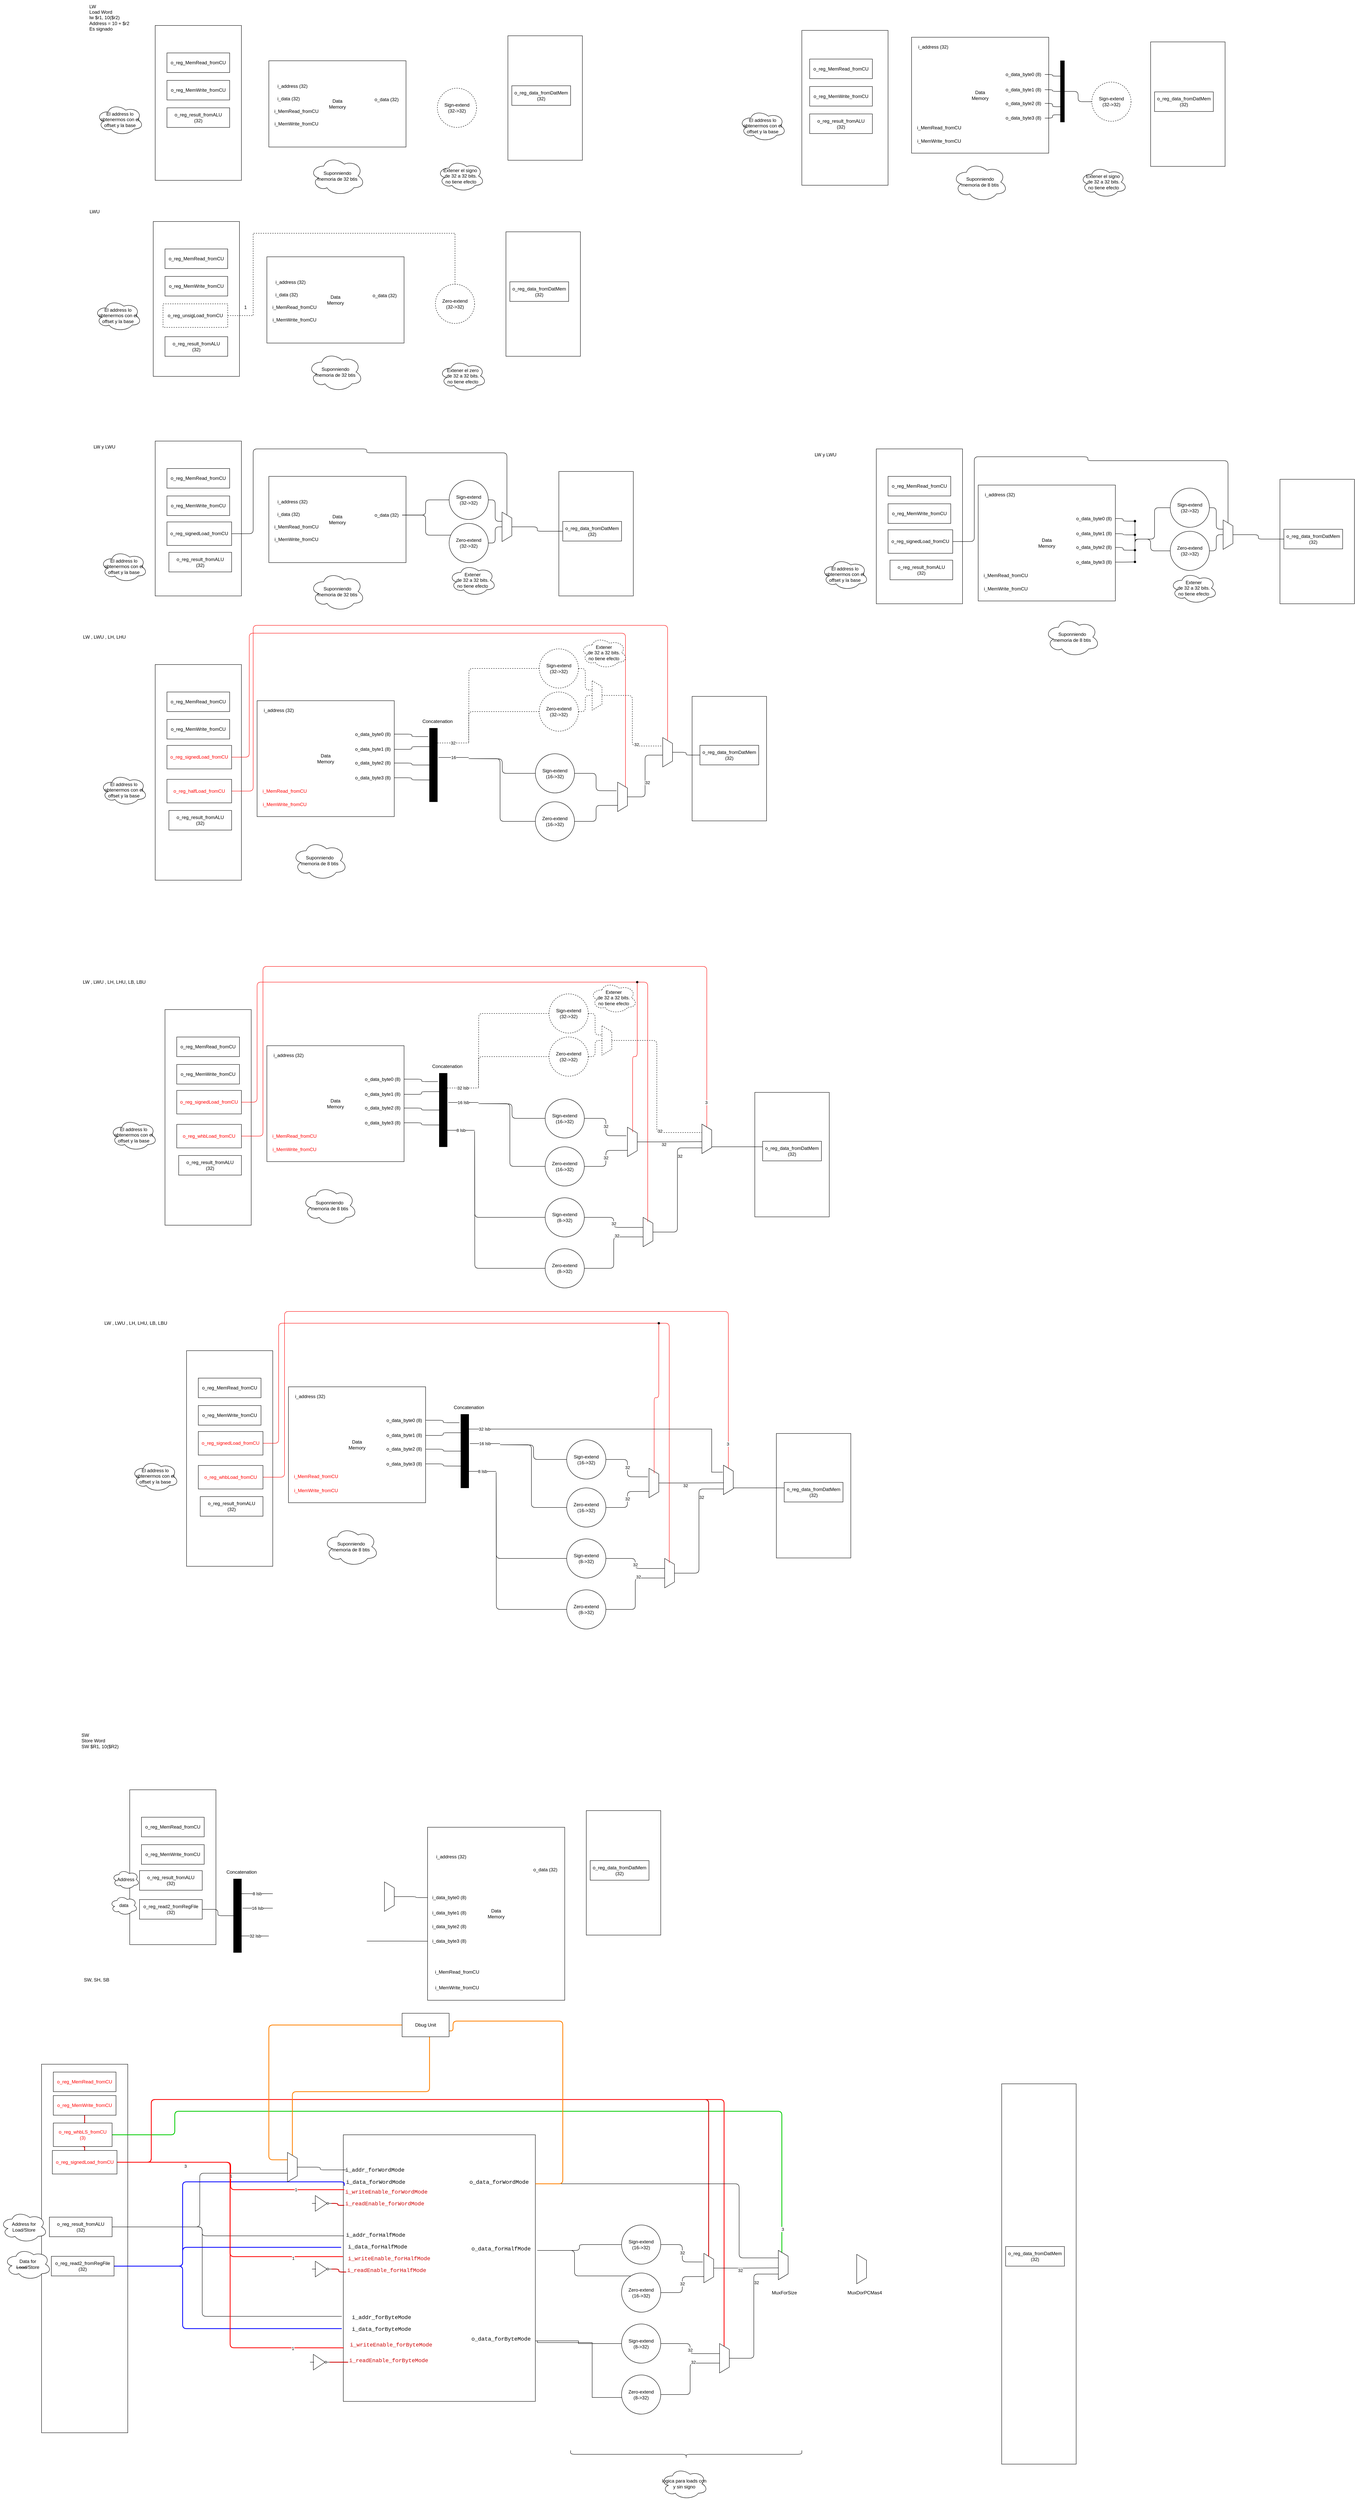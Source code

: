 <mxfile>
    <diagram id="95ASl8XKtzK30WQKoCWe" name="Page-1">
        <mxGraphModel dx="2596" dy="688" grid="1" gridSize="10" guides="1" tooltips="1" connect="1" arrows="1" fold="1" page="1" pageScale="1" pageWidth="850" pageHeight="1100" math="0" shadow="0">
            <root>
                <mxCell id="0"/>
                <mxCell id="1" parent="0"/>
                <mxCell id="545" value="" style="whiteSpace=wrap;html=1;fontColor=#CC0000;fillColor=none;" vertex="1" parent="1">
                    <mxGeometry x="-170" y="5450" width="490" height="680" as="geometry"/>
                </mxCell>
                <mxCell id="26" value="" style="whiteSpace=wrap;html=1;fillColor=none;" parent="1" vertex="1">
                    <mxGeometry x="250" y="96.25" width="190" height="317.5" as="geometry"/>
                </mxCell>
                <mxCell id="16" value="" style="whiteSpace=wrap;html=1;fillColor=none;" parent="1" vertex="1">
                    <mxGeometry x="-650" y="70" width="220" height="395" as="geometry"/>
                </mxCell>
                <mxCell id="14" value="&lt;span style=&quot;&quot;&gt;o_reg_MemRead_fromCU&lt;/span&gt;" style="whiteSpace=wrap;html=1;" parent="1" vertex="1">
                    <mxGeometry x="-620" y="140" width="160" height="50" as="geometry"/>
                </mxCell>
                <mxCell id="15" value="&lt;span style=&quot;&quot;&gt;o_reg_MemWrite_fromCU&lt;/span&gt;" style="whiteSpace=wrap;html=1;" parent="1" vertex="1">
                    <mxGeometry x="-620" y="210" width="160" height="50" as="geometry"/>
                </mxCell>
                <mxCell id="17" value="o_reg_result_fromALU&lt;br&gt;(32)" style="whiteSpace=wrap;html=1;fillColor=none;" parent="1" vertex="1">
                    <mxGeometry x="-620" y="280" width="160" height="50" as="geometry"/>
                </mxCell>
                <mxCell id="19" value="El address lo obtenermos con el offset y la base" style="ellipse;shape=cloud;whiteSpace=wrap;html=1;fillColor=none;" parent="1" vertex="1">
                    <mxGeometry x="-800" y="270" width="120" height="80" as="geometry"/>
                </mxCell>
                <mxCell id="21" value="LW &lt;br&gt;Load Word&lt;br&gt;lw $r1, 10($r2)&lt;br&gt;Address = 10 + $r2&lt;br&gt;Es signado" style="text;html=1;align=left;verticalAlign=middle;resizable=0;points=[];autosize=1;strokeColor=none;fillColor=none;" parent="1" vertex="1">
                    <mxGeometry x="-820" y="5" width="130" height="90" as="geometry"/>
                </mxCell>
                <mxCell id="3" value="Data&lt;br&gt;Memory" style="whiteSpace=wrap;html=1;container=0;" parent="1" vertex="1">
                    <mxGeometry x="-360" y="160" width="350" height="220" as="geometry"/>
                </mxCell>
                <mxCell id="4" value="i_address (32)" style="text;html=1;align=center;verticalAlign=middle;resizable=0;points=[];autosize=1;strokeColor=none;fillColor=none;container=0;" parent="1" vertex="1">
                    <mxGeometry x="-350" y="210" width="100" height="30" as="geometry"/>
                </mxCell>
                <mxCell id="5" value="i_data (32)" style="text;html=1;align=center;verticalAlign=middle;resizable=0;points=[];autosize=1;strokeColor=none;fillColor=none;container=0;" parent="1" vertex="1">
                    <mxGeometry x="-350" y="242.25" width="80" height="30" as="geometry"/>
                </mxCell>
                <mxCell id="6" value="o_data (32)" style="text;html=1;align=center;verticalAlign=middle;resizable=0;points=[];autosize=1;strokeColor=none;fillColor=none;container=0;" parent="1" vertex="1">
                    <mxGeometry x="-100" y="243.75" width="80" height="30" as="geometry"/>
                </mxCell>
                <mxCell id="8" value="i_MemRead_fromCU" style="text;html=1;align=center;verticalAlign=middle;resizable=0;points=[];autosize=1;strokeColor=none;fillColor=none;container=0;" parent="1" vertex="1">
                    <mxGeometry x="-360" y="274.25" width="140" height="30" as="geometry"/>
                </mxCell>
                <mxCell id="9" value="i_MemWrite_fromCU" style="text;html=1;align=center;verticalAlign=middle;resizable=0;points=[];autosize=1;strokeColor=none;fillColor=none;container=0;" parent="1" vertex="1">
                    <mxGeometry x="-360" y="306.25" width="140" height="30" as="geometry"/>
                </mxCell>
                <mxCell id="24" value="&lt;span style=&quot;&quot;&gt;o_reg_data_fromDatMem&lt;br&gt;(32)&lt;br&gt;&lt;/span&gt;" style="whiteSpace=wrap;html=1;fillColor=none;" parent="1" vertex="1">
                    <mxGeometry x="260" y="223.75" width="150" height="50" as="geometry"/>
                </mxCell>
                <mxCell id="28" value="LWU" style="text;html=1;align=center;verticalAlign=middle;resizable=0;points=[];autosize=1;strokeColor=none;fillColor=none;" parent="1" vertex="1">
                    <mxGeometry x="-830" y="530" width="50" height="30" as="geometry"/>
                </mxCell>
                <mxCell id="29" value="Sign-extend&lt;br&gt;(32-&amp;gt;32)" style="ellipse;whiteSpace=wrap;html=1;fillColor=none;dashed=1;" parent="1" vertex="1">
                    <mxGeometry x="70" y="230" width="100" height="100" as="geometry"/>
                </mxCell>
                <mxCell id="30" value="Extener el signo&amp;nbsp;&lt;br&gt;de 32 a 32 bits.&lt;br&gt;no tiene efecto" style="ellipse;shape=cloud;whiteSpace=wrap;html=1;fillColor=none;" parent="1" vertex="1">
                    <mxGeometry x="70" y="413.75" width="120" height="80" as="geometry"/>
                </mxCell>
                <mxCell id="32" value="Suponniendo&lt;br&gt;memoria de 32 btis" style="ellipse;shape=cloud;whiteSpace=wrap;html=1;fillColor=none;" parent="1" vertex="1">
                    <mxGeometry x="-255" y="403.75" width="140" height="100" as="geometry"/>
                </mxCell>
                <mxCell id="33" value="" style="whiteSpace=wrap;html=1;fillColor=none;" parent="1" vertex="1">
                    <mxGeometry x="1890" y="111.88" width="190" height="317.5" as="geometry"/>
                </mxCell>
                <mxCell id="34" value="" style="whiteSpace=wrap;html=1;fillColor=none;" parent="1" vertex="1">
                    <mxGeometry x="1000" y="82.5" width="220" height="395" as="geometry"/>
                </mxCell>
                <mxCell id="35" value="&lt;span style=&quot;&quot;&gt;o_reg_MemRead_fromCU&lt;/span&gt;" style="whiteSpace=wrap;html=1;" parent="1" vertex="1">
                    <mxGeometry x="1020" y="155.63" width="160" height="50" as="geometry"/>
                </mxCell>
                <mxCell id="36" value="&lt;span style=&quot;&quot;&gt;o_reg_MemWrite_fromCU&lt;/span&gt;" style="whiteSpace=wrap;html=1;" parent="1" vertex="1">
                    <mxGeometry x="1020" y="225.63" width="160" height="50" as="geometry"/>
                </mxCell>
                <mxCell id="37" value="o_reg_result_fromALU&lt;br&gt;(32)" style="whiteSpace=wrap;html=1;fillColor=none;" parent="1" vertex="1">
                    <mxGeometry x="1020" y="295.63" width="160" height="50" as="geometry"/>
                </mxCell>
                <mxCell id="38" value="El address lo obtenermos con el offset y la base" style="ellipse;shape=cloud;whiteSpace=wrap;html=1;fillColor=none;" parent="1" vertex="1">
                    <mxGeometry x="840" y="285.63" width="120" height="80" as="geometry"/>
                </mxCell>
                <mxCell id="46" value="&lt;span style=&quot;&quot;&gt;o_reg_data_fromDatMem&lt;br&gt;(32)&lt;br&gt;&lt;/span&gt;" style="whiteSpace=wrap;html=1;fillColor=none;" parent="1" vertex="1">
                    <mxGeometry x="1900" y="239.38" width="150" height="50" as="geometry"/>
                </mxCell>
                <mxCell id="47" value="Sign-extend&lt;br&gt;(32-&amp;gt;32)" style="ellipse;whiteSpace=wrap;html=1;fillColor=none;dashed=1;" parent="1" vertex="1">
                    <mxGeometry x="1740" y="214.38" width="100" height="100" as="geometry"/>
                </mxCell>
                <mxCell id="48" value="Extener el signo&amp;nbsp;&lt;br&gt;de 32 a 32 bits.&lt;br&gt;no tiene efecto" style="ellipse;shape=cloud;whiteSpace=wrap;html=1;fillColor=none;" parent="1" vertex="1">
                    <mxGeometry x="1710" y="429.38" width="120" height="80" as="geometry"/>
                </mxCell>
                <mxCell id="49" value="Suponniendo&lt;br&gt;memoria de 8 btis" style="ellipse;shape=cloud;whiteSpace=wrap;html=1;fillColor=none;" parent="1" vertex="1">
                    <mxGeometry x="1385" y="419.38" width="140" height="100" as="geometry"/>
                </mxCell>
                <mxCell id="56" value="" style="whiteSpace=wrap;html=1;fillColor=none;" parent="1" vertex="1">
                    <mxGeometry x="245" y="596.25" width="190" height="317.5" as="geometry"/>
                </mxCell>
                <mxCell id="57" value="" style="whiteSpace=wrap;html=1;fillColor=none;" parent="1" vertex="1">
                    <mxGeometry x="-655" y="570" width="220" height="395" as="geometry"/>
                </mxCell>
                <mxCell id="58" value="&lt;span style=&quot;&quot;&gt;o_reg_MemRead_fromCU&lt;/span&gt;" style="whiteSpace=wrap;html=1;" parent="1" vertex="1">
                    <mxGeometry x="-625" y="640" width="160" height="50" as="geometry"/>
                </mxCell>
                <mxCell id="59" value="&lt;span style=&quot;&quot;&gt;o_reg_MemWrite_fromCU&lt;/span&gt;" style="whiteSpace=wrap;html=1;" parent="1" vertex="1">
                    <mxGeometry x="-625" y="710" width="160" height="50" as="geometry"/>
                </mxCell>
                <mxCell id="60" value="o_reg_result_fromALU&lt;br&gt;(32)" style="whiteSpace=wrap;html=1;fillColor=none;" parent="1" vertex="1">
                    <mxGeometry x="-625" y="863.75" width="160" height="50" as="geometry"/>
                </mxCell>
                <mxCell id="61" value="El address lo obtenermos con el offset y la base" style="ellipse;shape=cloud;whiteSpace=wrap;html=1;fillColor=none;" parent="1" vertex="1">
                    <mxGeometry x="-805" y="770" width="120" height="80" as="geometry"/>
                </mxCell>
                <mxCell id="62" value="Data&lt;br&gt;Memory" style="whiteSpace=wrap;html=1;container=0;" parent="1" vertex="1">
                    <mxGeometry x="-365" y="660" width="350" height="220" as="geometry"/>
                </mxCell>
                <mxCell id="63" value="i_address (32)" style="text;html=1;align=center;verticalAlign=middle;resizable=0;points=[];autosize=1;strokeColor=none;fillColor=none;container=0;" parent="1" vertex="1">
                    <mxGeometry x="-355" y="710" width="100" height="30" as="geometry"/>
                </mxCell>
                <mxCell id="64" value="i_data (32)" style="text;html=1;align=center;verticalAlign=middle;resizable=0;points=[];autosize=1;strokeColor=none;fillColor=none;container=0;" parent="1" vertex="1">
                    <mxGeometry x="-355" y="742.25" width="80" height="30" as="geometry"/>
                </mxCell>
                <mxCell id="65" value="o_data (32)" style="text;html=1;align=center;verticalAlign=middle;resizable=0;points=[];autosize=1;strokeColor=none;fillColor=none;container=0;" parent="1" vertex="1">
                    <mxGeometry x="-105" y="743.75" width="80" height="30" as="geometry"/>
                </mxCell>
                <mxCell id="66" value="i_MemRead_fromCU" style="text;html=1;align=center;verticalAlign=middle;resizable=0;points=[];autosize=1;strokeColor=none;fillColor=none;container=0;" parent="1" vertex="1">
                    <mxGeometry x="-365" y="774.25" width="140" height="30" as="geometry"/>
                </mxCell>
                <mxCell id="67" value="i_MemWrite_fromCU" style="text;html=1;align=center;verticalAlign=middle;resizable=0;points=[];autosize=1;strokeColor=none;fillColor=none;container=0;" parent="1" vertex="1">
                    <mxGeometry x="-365" y="806.25" width="140" height="30" as="geometry"/>
                </mxCell>
                <mxCell id="68" value="&lt;span style=&quot;&quot;&gt;o_reg_data_fromDatMem&lt;br&gt;(32)&lt;br&gt;&lt;/span&gt;" style="whiteSpace=wrap;html=1;fillColor=none;" parent="1" vertex="1">
                    <mxGeometry x="255" y="723.75" width="150" height="50" as="geometry"/>
                </mxCell>
                <mxCell id="69" value="Zero-extend&lt;br&gt;(32-&amp;gt;32)" style="ellipse;whiteSpace=wrap;html=1;fillColor=none;dashed=1;" parent="1" vertex="1">
                    <mxGeometry x="65" y="730" width="100" height="100" as="geometry"/>
                </mxCell>
                <mxCell id="70" value="Extener&lt;br&gt;de 32 a 32 bits.&lt;br&gt;no tiene efecto" style="ellipse;shape=cloud;whiteSpace=wrap;html=1;fillColor=none;" parent="1" vertex="1">
                    <mxGeometry x="100" y="1445" width="120" height="80" as="geometry"/>
                </mxCell>
                <mxCell id="71" value="Suponniendo&lt;br&gt;memoria de 32 btis" style="ellipse;shape=cloud;whiteSpace=wrap;html=1;fillColor=none;" parent="1" vertex="1">
                    <mxGeometry x="-260" y="903.75" width="140" height="100" as="geometry"/>
                </mxCell>
                <mxCell id="72" value="o_reg_unsigLoad_fromCU" style="whiteSpace=wrap;html=1;fillColor=none;dashed=1;" parent="1" vertex="1">
                    <mxGeometry x="-630" y="780" width="165" height="60" as="geometry"/>
                </mxCell>
                <mxCell id="75" value="" style="edgeStyle=segmentEdgeStyle;endArrow=none;html=1;curved=0;rounded=0;endSize=8;startSize=8;sourcePerimeterSpacing=0;targetPerimeterSpacing=0;elbow=vertical;dashed=1;endFill=0;" parent="1" source="72" target="69" edge="1">
                    <mxGeometry width="100" relative="1" as="geometry">
                        <mxPoint x="-110" y="1030" as="sourcePoint"/>
                        <mxPoint x="-10" y="1070" as="targetPoint"/>
                        <Array as="points">
                            <mxPoint x="-400" y="810"/>
                            <mxPoint x="-400" y="600"/>
                            <mxPoint x="115" y="600"/>
                        </Array>
                    </mxGeometry>
                </mxCell>
                <mxCell id="76" value="1" style="text;html=1;align=center;verticalAlign=middle;resizable=0;points=[];autosize=1;strokeColor=none;fillColor=none;" parent="1" vertex="1">
                    <mxGeometry x="-435" y="774.25" width="30" height="30" as="geometry"/>
                </mxCell>
                <mxCell id="77" value="" style="whiteSpace=wrap;html=1;fillColor=none;" parent="1" vertex="1">
                    <mxGeometry x="380" y="1207.5" width="190" height="317.5" as="geometry"/>
                </mxCell>
                <mxCell id="78" value="" style="whiteSpace=wrap;html=1;fillColor=none;" parent="1" vertex="1">
                    <mxGeometry x="-650" y="1130" width="220" height="395" as="geometry"/>
                </mxCell>
                <mxCell id="79" value="&lt;span style=&quot;&quot;&gt;o_reg_MemRead_fromCU&lt;/span&gt;" style="whiteSpace=wrap;html=1;" parent="1" vertex="1">
                    <mxGeometry x="-620" y="1200" width="160" height="50" as="geometry"/>
                </mxCell>
                <mxCell id="80" value="&lt;span style=&quot;&quot;&gt;o_reg_MemWrite_fromCU&lt;/span&gt;" style="whiteSpace=wrap;html=1;" parent="1" vertex="1">
                    <mxGeometry x="-620" y="1270" width="160" height="50" as="geometry"/>
                </mxCell>
                <mxCell id="81" value="o_reg_result_fromALU&lt;br&gt;(32)" style="whiteSpace=wrap;html=1;fillColor=none;" parent="1" vertex="1">
                    <mxGeometry x="-615" y="1413.75" width="160" height="50" as="geometry"/>
                </mxCell>
                <mxCell id="82" value="El address lo obtenermos con el offset y la base" style="ellipse;shape=cloud;whiteSpace=wrap;html=1;fillColor=none;" parent="1" vertex="1">
                    <mxGeometry x="-790" y="1410" width="120" height="80" as="geometry"/>
                </mxCell>
                <mxCell id="83" value="Data&lt;br&gt;Memory" style="whiteSpace=wrap;html=1;container=0;" parent="1" vertex="1">
                    <mxGeometry x="-360" y="1220" width="350" height="220" as="geometry"/>
                </mxCell>
                <mxCell id="84" value="i_address (32)" style="text;html=1;align=center;verticalAlign=middle;resizable=0;points=[];autosize=1;strokeColor=none;fillColor=none;container=0;" parent="1" vertex="1">
                    <mxGeometry x="-350" y="1270" width="100" height="30" as="geometry"/>
                </mxCell>
                <mxCell id="85" value="i_data (32)" style="text;html=1;align=center;verticalAlign=middle;resizable=0;points=[];autosize=1;strokeColor=none;fillColor=none;container=0;" parent="1" vertex="1">
                    <mxGeometry x="-350" y="1302.25" width="80" height="30" as="geometry"/>
                </mxCell>
                <mxCell id="100" style="edgeStyle=orthogonalEdgeStyle;html=1;endArrow=none;endFill=0;elbow=vertical;" parent="1" source="86" target="90" edge="1">
                    <mxGeometry relative="1" as="geometry"/>
                </mxCell>
                <mxCell id="101" style="edgeStyle=orthogonalEdgeStyle;html=1;endArrow=none;endFill=0;elbow=vertical;" parent="1" source="86" target="96" edge="1">
                    <mxGeometry relative="1" as="geometry">
                        <Array as="points">
                            <mxPoint x="40" y="1319"/>
                            <mxPoint x="40" y="1370"/>
                        </Array>
                    </mxGeometry>
                </mxCell>
                <mxCell id="86" value="o_data (32)" style="text;html=1;align=center;verticalAlign=middle;resizable=0;points=[];autosize=1;strokeColor=none;fillColor=none;container=0;" parent="1" vertex="1">
                    <mxGeometry x="-100" y="1303.75" width="80" height="30" as="geometry"/>
                </mxCell>
                <mxCell id="87" value="i_MemRead_fromCU" style="text;html=1;align=center;verticalAlign=middle;resizable=0;points=[];autosize=1;strokeColor=none;fillColor=none;container=0;" parent="1" vertex="1">
                    <mxGeometry x="-360" y="1334.25" width="140" height="30" as="geometry"/>
                </mxCell>
                <mxCell id="88" value="i_MemWrite_fromCU" style="text;html=1;align=center;verticalAlign=middle;resizable=0;points=[];autosize=1;strokeColor=none;fillColor=none;container=0;" parent="1" vertex="1">
                    <mxGeometry x="-360" y="1366.25" width="140" height="30" as="geometry"/>
                </mxCell>
                <mxCell id="89" value="&lt;span style=&quot;&quot;&gt;o_reg_data_fromDatMem&lt;br&gt;(32)&lt;br&gt;&lt;/span&gt;" style="whiteSpace=wrap;html=1;fillColor=none;" parent="1" vertex="1">
                    <mxGeometry x="390" y="1335" width="150" height="50" as="geometry"/>
                </mxCell>
                <mxCell id="98" style="edgeStyle=orthogonalEdgeStyle;html=1;entryX=0.314;entryY=0.769;entryDx=0;entryDy=0;entryPerimeter=0;endArrow=none;endFill=0;elbow=vertical;" parent="1" source="90" target="97" edge="1">
                    <mxGeometry relative="1" as="geometry"/>
                </mxCell>
                <mxCell id="90" value="Sign-extend&lt;br&gt;(32-&amp;gt;32)" style="ellipse;whiteSpace=wrap;html=1;fillColor=none;" parent="1" vertex="1">
                    <mxGeometry x="100" y="1230" width="100" height="100" as="geometry"/>
                </mxCell>
                <mxCell id="92" value="Suponniendo&lt;br&gt;memoria de 32 btis" style="ellipse;shape=cloud;whiteSpace=wrap;html=1;fillColor=none;" parent="1" vertex="1">
                    <mxGeometry x="-255" y="1463.75" width="140" height="100" as="geometry"/>
                </mxCell>
                <mxCell id="93" value="LW y LWU" style="text;html=1;align=center;verticalAlign=middle;resizable=0;points=[];autosize=1;strokeColor=none;fillColor=none;" parent="1" vertex="1">
                    <mxGeometry x="-820" y="1130" width="80" height="30" as="geometry"/>
                </mxCell>
                <mxCell id="103" style="edgeStyle=orthogonalEdgeStyle;html=1;entryX=0;entryY=0;entryDx=0;entryDy=0;endArrow=none;endFill=0;elbow=vertical;" parent="1" source="94" target="97" edge="1">
                    <mxGeometry relative="1" as="geometry">
                        <Array as="points">
                            <mxPoint x="-400" y="1366"/>
                            <mxPoint x="-400" y="1150"/>
                            <mxPoint x="-110" y="1150"/>
                            <mxPoint x="-110" y="1160"/>
                            <mxPoint x="248" y="1160"/>
                        </Array>
                    </mxGeometry>
                </mxCell>
                <mxCell id="94" value="o_reg_signedLoad_fromCU" style="whiteSpace=wrap;html=1;fillColor=none;" parent="1" vertex="1">
                    <mxGeometry x="-620" y="1336.25" width="165" height="60" as="geometry"/>
                </mxCell>
                <mxCell id="99" style="edgeStyle=orthogonalEdgeStyle;html=1;entryX=0;entryY=0;entryDx=0;entryDy=0;endArrow=none;endFill=0;elbow=vertical;" parent="1" source="96" target="97" edge="1">
                    <mxGeometry relative="1" as="geometry"/>
                </mxCell>
                <mxCell id="96" value="Zero-extend&lt;br&gt;(32-&amp;gt;32)" style="ellipse;whiteSpace=wrap;html=1;fillColor=none;" parent="1" vertex="1">
                    <mxGeometry x="100" y="1340" width="100" height="100" as="geometry"/>
                </mxCell>
                <mxCell id="102" style="edgeStyle=orthogonalEdgeStyle;html=1;endArrow=none;endFill=0;elbow=vertical;" parent="1" source="97" target="89" edge="1">
                    <mxGeometry relative="1" as="geometry"/>
                </mxCell>
                <mxCell id="97" value="" style="verticalLabelPosition=bottom;shadow=0;dashed=0;align=center;html=1;verticalAlign=top;strokeWidth=1;shape=trapezoid;perimeter=none;fillColor=default;rotation=90;" parent="1" vertex="1">
                    <mxGeometry x="210" y="1336.25" width="75" height="25" as="geometry"/>
                </mxCell>
                <mxCell id="104" value="Extener el zero&lt;br&gt;de 32 a 32 bits.&lt;br&gt;no tiene efecto" style="ellipse;shape=cloud;whiteSpace=wrap;html=1;fillColor=none;" parent="1" vertex="1">
                    <mxGeometry x="75" y="923.75" width="120" height="80" as="geometry"/>
                </mxCell>
                <mxCell id="105" value="Extener&lt;br&gt;de 32 a 32 bits.&lt;br&gt;no tiene efecto" style="ellipse;shape=cloud;whiteSpace=wrap;html=1;fillColor=none;" parent="1" vertex="1">
                    <mxGeometry x="1940" y="1465" width="120" height="80" as="geometry"/>
                </mxCell>
                <mxCell id="106" value="" style="whiteSpace=wrap;html=1;fillColor=none;" parent="1" vertex="1">
                    <mxGeometry x="2220" y="1227.5" width="190" height="317.5" as="geometry"/>
                </mxCell>
                <mxCell id="107" value="" style="whiteSpace=wrap;html=1;fillColor=none;" parent="1" vertex="1">
                    <mxGeometry x="1190" y="1150" width="220" height="395" as="geometry"/>
                </mxCell>
                <mxCell id="108" value="&lt;span style=&quot;&quot;&gt;o_reg_MemRead_fromCU&lt;/span&gt;" style="whiteSpace=wrap;html=1;" parent="1" vertex="1">
                    <mxGeometry x="1220" y="1220" width="160" height="50" as="geometry"/>
                </mxCell>
                <mxCell id="109" value="&lt;span style=&quot;&quot;&gt;o_reg_MemWrite_fromCU&lt;/span&gt;" style="whiteSpace=wrap;html=1;" parent="1" vertex="1">
                    <mxGeometry x="1220" y="1290" width="160" height="50" as="geometry"/>
                </mxCell>
                <mxCell id="110" value="o_reg_result_fromALU&lt;br&gt;(32)" style="whiteSpace=wrap;html=1;fillColor=none;" parent="1" vertex="1">
                    <mxGeometry x="1225" y="1433.75" width="160" height="50" as="geometry"/>
                </mxCell>
                <mxCell id="111" value="El address lo obtenermos con el offset y la base" style="ellipse;shape=cloud;whiteSpace=wrap;html=1;fillColor=none;" parent="1" vertex="1">
                    <mxGeometry x="1050" y="1430" width="120" height="80" as="geometry"/>
                </mxCell>
                <mxCell id="120" value="&lt;span style=&quot;&quot;&gt;o_reg_data_fromDatMem&lt;br&gt;(32)&lt;br&gt;&lt;/span&gt;" style="whiteSpace=wrap;html=1;fillColor=none;" parent="1" vertex="1">
                    <mxGeometry x="2230" y="1355" width="150" height="50" as="geometry"/>
                </mxCell>
                <mxCell id="121" style="edgeStyle=orthogonalEdgeStyle;html=1;entryX=0.314;entryY=0.769;entryDx=0;entryDy=0;entryPerimeter=0;endArrow=none;endFill=0;elbow=vertical;" parent="1" source="122" target="130" edge="1">
                    <mxGeometry relative="1" as="geometry"/>
                </mxCell>
                <mxCell id="179" style="edgeStyle=orthogonalEdgeStyle;html=1;endArrow=none;endFill=0;fillColor=none;elbow=vertical;entryX=0.563;entryY=-0.402;entryDx=0;entryDy=0;entryPerimeter=0;" parent="1" source="122" target="167" edge="1">
                    <mxGeometry relative="1" as="geometry">
                        <mxPoint x="1880" y="1380.0" as="targetPoint"/>
                        <Array as="points">
                            <mxPoint x="1900" y="1300"/>
                            <mxPoint x="1900" y="1380"/>
                            <mxPoint x="1850" y="1380"/>
                        </Array>
                    </mxGeometry>
                </mxCell>
                <mxCell id="122" value="Sign-extend&lt;br&gt;(32-&amp;gt;32)" style="ellipse;whiteSpace=wrap;html=1;fillColor=none;" parent="1" vertex="1">
                    <mxGeometry x="1940" y="1250" width="100" height="100" as="geometry"/>
                </mxCell>
                <mxCell id="123" value="Suponniendo&lt;br&gt;memoria de 8 btis" style="ellipse;shape=cloud;whiteSpace=wrap;html=1;fillColor=none;" parent="1" vertex="1">
                    <mxGeometry x="1620" y="1580" width="140" height="100" as="geometry"/>
                </mxCell>
                <mxCell id="124" value="LW y LWU" style="text;html=1;align=center;verticalAlign=middle;resizable=0;points=[];autosize=1;strokeColor=none;fillColor=none;" parent="1" vertex="1">
                    <mxGeometry x="1020" y="1150" width="80" height="30" as="geometry"/>
                </mxCell>
                <mxCell id="125" style="edgeStyle=orthogonalEdgeStyle;html=1;entryX=0;entryY=0;entryDx=0;entryDy=0;endArrow=none;endFill=0;elbow=vertical;" parent="1" source="126" target="130" edge="1">
                    <mxGeometry relative="1" as="geometry">
                        <Array as="points">
                            <mxPoint x="1440" y="1386"/>
                            <mxPoint x="1440" y="1170"/>
                            <mxPoint x="1730" y="1170"/>
                            <mxPoint x="1730" y="1180"/>
                            <mxPoint x="2088" y="1180"/>
                        </Array>
                    </mxGeometry>
                </mxCell>
                <mxCell id="126" value="o_reg_signedLoad_fromCU" style="whiteSpace=wrap;html=1;fillColor=none;" parent="1" vertex="1">
                    <mxGeometry x="1220" y="1356.25" width="165" height="60" as="geometry"/>
                </mxCell>
                <mxCell id="127" style="edgeStyle=orthogonalEdgeStyle;html=1;entryX=0;entryY=0;entryDx=0;entryDy=0;endArrow=none;endFill=0;elbow=vertical;" parent="1" source="128" target="130" edge="1">
                    <mxGeometry relative="1" as="geometry"/>
                </mxCell>
                <mxCell id="178" style="edgeStyle=orthogonalEdgeStyle;html=1;endArrow=none;endFill=0;fillColor=none;elbow=vertical;" parent="1" source="128" edge="1">
                    <mxGeometry relative="1" as="geometry">
                        <mxPoint x="1850" y="1390.0" as="targetPoint"/>
                        <Array as="points">
                            <mxPoint x="1890" y="1410"/>
                            <mxPoint x="1890" y="1380"/>
                            <mxPoint x="1850" y="1380"/>
                        </Array>
                    </mxGeometry>
                </mxCell>
                <mxCell id="128" value="Zero-extend&lt;br&gt;(32-&amp;gt;32)" style="ellipse;whiteSpace=wrap;html=1;fillColor=none;" parent="1" vertex="1">
                    <mxGeometry x="1940" y="1360" width="100" height="100" as="geometry"/>
                </mxCell>
                <mxCell id="129" style="edgeStyle=orthogonalEdgeStyle;html=1;endArrow=none;endFill=0;elbow=vertical;" parent="1" source="130" target="120" edge="1">
                    <mxGeometry relative="1" as="geometry"/>
                </mxCell>
                <mxCell id="130" value="" style="verticalLabelPosition=bottom;shadow=0;dashed=0;align=center;html=1;verticalAlign=top;strokeWidth=1;shape=trapezoid;perimeter=none;fillColor=default;rotation=90;" parent="1" vertex="1">
                    <mxGeometry x="2050" y="1356.25" width="75" height="25" as="geometry"/>
                </mxCell>
                <mxCell id="132" value="" style="group" parent="1" vertex="1" connectable="0">
                    <mxGeometry x="1280" y="100" width="350" height="295.63" as="geometry"/>
                </mxCell>
                <mxCell id="40" value="Data&lt;br&gt;Memory" style="whiteSpace=wrap;html=1;container=0;" parent="132" vertex="1">
                    <mxGeometry width="350" height="295.63" as="geometry"/>
                </mxCell>
                <mxCell id="41" value="i_address (32)" style="text;html=1;align=center;verticalAlign=middle;resizable=0;points=[];autosize=1;strokeColor=none;fillColor=none;container=0;" parent="132" vertex="1">
                    <mxGeometry x="5" y="10" width="100" height="30" as="geometry"/>
                </mxCell>
                <mxCell id="44" value="i_MemRead_fromCU" style="text;html=1;align=center;verticalAlign=middle;resizable=0;points=[];autosize=1;strokeColor=none;fillColor=none;container=0;" parent="132" vertex="1">
                    <mxGeometry y="215.63" width="140" height="30" as="geometry"/>
                </mxCell>
                <mxCell id="45" value="i_MemWrite_fromCU" style="text;html=1;align=center;verticalAlign=middle;resizable=0;points=[];autosize=1;strokeColor=none;fillColor=none;container=0;" parent="132" vertex="1">
                    <mxGeometry y="250" width="140" height="30" as="geometry"/>
                </mxCell>
                <mxCell id="148" value="o_data_byte0 (8)" style="text;html=1;align=center;verticalAlign=middle;resizable=0;points=[];autosize=1;strokeColor=none;fillColor=none;container=0;" parent="132" vertex="1">
                    <mxGeometry x="230" y="80.0" width="110" height="30" as="geometry"/>
                </mxCell>
                <mxCell id="149" value="o_data_byte1 (8)" style="text;html=1;align=center;verticalAlign=middle;resizable=0;points=[];autosize=1;strokeColor=none;fillColor=none;container=0;" parent="132" vertex="1">
                    <mxGeometry x="230" y="118.75" width="110" height="30" as="geometry"/>
                </mxCell>
                <mxCell id="150" value="o_data_byte2 (8)" style="text;html=1;align=center;verticalAlign=middle;resizable=0;points=[];autosize=1;strokeColor=none;fillColor=none;container=0;" parent="132" vertex="1">
                    <mxGeometry x="230" y="153.75" width="110" height="30" as="geometry"/>
                </mxCell>
                <mxCell id="151" value="o_data_byte3 (8)" style="text;html=1;align=center;verticalAlign=middle;resizable=0;points=[];autosize=1;strokeColor=none;fillColor=none;container=0;" parent="132" vertex="1">
                    <mxGeometry x="230" y="191.25" width="110" height="30" as="geometry"/>
                </mxCell>
                <mxCell id="134" value="Data&lt;br&gt;Memory" style="whiteSpace=wrap;html=1;container=0;" parent="1" vertex="1">
                    <mxGeometry x="1450" y="1242.19" width="350" height="295.63" as="geometry"/>
                </mxCell>
                <mxCell id="135" value="i_address (32)" style="text;html=1;align=center;verticalAlign=middle;resizable=0;points=[];autosize=1;strokeColor=none;fillColor=none;container=0;" parent="1" vertex="1">
                    <mxGeometry x="1455" y="1252.19" width="100" height="30" as="geometry"/>
                </mxCell>
                <mxCell id="138" value="i_MemRead_fromCU" style="text;html=1;align=center;verticalAlign=middle;resizable=0;points=[];autosize=1;strokeColor=none;fillColor=none;container=0;" parent="1" vertex="1">
                    <mxGeometry x="1450" y="1457.82" width="140" height="30" as="geometry"/>
                </mxCell>
                <mxCell id="139" value="i_MemWrite_fromCU" style="text;html=1;align=center;verticalAlign=middle;resizable=0;points=[];autosize=1;strokeColor=none;fillColor=none;container=0;" parent="1" vertex="1">
                    <mxGeometry x="1450" y="1492.19" width="140" height="30" as="geometry"/>
                </mxCell>
                <mxCell id="172" style="edgeStyle=orthogonalEdgeStyle;html=1;entryX=0.438;entryY=0.364;entryDx=0;entryDy=0;entryPerimeter=0;endArrow=none;endFill=0;fillColor=none;elbow=vertical;" parent="1" source="143" target="163" edge="1">
                    <mxGeometry relative="1" as="geometry"/>
                </mxCell>
                <mxCell id="143" value="o_data_byte0 (8)" style="text;html=1;align=center;verticalAlign=middle;resizable=0;points=[];autosize=1;strokeColor=none;fillColor=none;container=0;" parent="1" vertex="1">
                    <mxGeometry x="1690" y="1312.5" width="110" height="30" as="geometry"/>
                </mxCell>
                <mxCell id="173" style="edgeStyle=orthogonalEdgeStyle;html=1;entryX=0.688;entryY=0.489;entryDx=0;entryDy=0;entryPerimeter=0;endArrow=none;endFill=0;fillColor=none;elbow=vertical;" parent="1" source="144" target="165" edge="1">
                    <mxGeometry relative="1" as="geometry"/>
                </mxCell>
                <mxCell id="144" value="o_data_byte1 (8)" style="text;html=1;align=center;verticalAlign=middle;resizable=0;points=[];autosize=1;strokeColor=none;fillColor=none;container=0;" parent="1" vertex="1">
                    <mxGeometry x="1690" y="1351.25" width="110" height="30" as="geometry"/>
                </mxCell>
                <mxCell id="175" style="edgeStyle=orthogonalEdgeStyle;html=1;entryX=0.438;entryY=0.723;entryDx=0;entryDy=0;entryPerimeter=0;endArrow=none;endFill=0;fillColor=none;elbow=vertical;" parent="1" source="145" target="167" edge="1">
                    <mxGeometry relative="1" as="geometry"/>
                </mxCell>
                <mxCell id="145" value="o_data_byte2 (8)" style="text;html=1;align=center;verticalAlign=middle;resizable=0;points=[];autosize=1;strokeColor=none;fillColor=none;container=0;" parent="1" vertex="1">
                    <mxGeometry x="1690" y="1386.25" width="110" height="30" as="geometry"/>
                </mxCell>
                <mxCell id="176" style="edgeStyle=orthogonalEdgeStyle;html=1;entryX=0.625;entryY=0.535;entryDx=0;entryDy=0;entryPerimeter=0;endArrow=none;endFill=0;fillColor=none;elbow=vertical;" parent="1" source="146" target="169" edge="1">
                    <mxGeometry relative="1" as="geometry"/>
                </mxCell>
                <mxCell id="146" value="o_data_byte3 (8)" style="text;html=1;align=center;verticalAlign=middle;resizable=0;points=[];autosize=1;strokeColor=none;fillColor=none;container=0;" parent="1" vertex="1">
                    <mxGeometry x="1690" y="1423.75" width="110" height="30" as="geometry"/>
                </mxCell>
                <mxCell id="155" style="edgeStyle=orthogonalEdgeStyle;html=1;endArrow=none;endFill=0;fillColor=none;elbow=vertical;" parent="1" source="154" target="47" edge="1">
                    <mxGeometry relative="1" as="geometry"/>
                </mxCell>
                <mxCell id="154" value="" style="whiteSpace=wrap;html=1;fillColor=#000000;" parent="1" vertex="1">
                    <mxGeometry x="1660" y="160" width="10" height="156.25" as="geometry"/>
                </mxCell>
                <mxCell id="156" style="edgeStyle=orthogonalEdgeStyle;html=1;entryX=0;entryY=0.25;entryDx=0;entryDy=0;endArrow=none;endFill=0;fillColor=none;elbow=vertical;" parent="1" source="148" target="154" edge="1">
                    <mxGeometry relative="1" as="geometry"/>
                </mxCell>
                <mxCell id="157" style="edgeStyle=orthogonalEdgeStyle;html=1;entryX=0;entryY=0.5;entryDx=0;entryDy=0;endArrow=none;endFill=0;fillColor=none;elbow=vertical;" parent="1" source="149" target="154" edge="1">
                    <mxGeometry relative="1" as="geometry"/>
                </mxCell>
                <mxCell id="158" style="edgeStyle=orthogonalEdgeStyle;html=1;entryX=0;entryY=0.75;entryDx=0;entryDy=0;endArrow=none;endFill=0;fillColor=none;elbow=vertical;" parent="1" source="150" target="154" edge="1">
                    <mxGeometry relative="1" as="geometry"/>
                </mxCell>
                <mxCell id="159" style="edgeStyle=orthogonalEdgeStyle;html=1;entryX=0.25;entryY=0.882;entryDx=0;entryDy=0;entryPerimeter=0;endArrow=none;endFill=0;fillColor=none;elbow=vertical;" parent="1" source="151" target="154" edge="1">
                    <mxGeometry relative="1" as="geometry"/>
                </mxCell>
                <mxCell id="171" value="" style="group" parent="1" vertex="1" connectable="0">
                    <mxGeometry x="1840" y="1324.22" width="20" height="124.07" as="geometry"/>
                </mxCell>
                <mxCell id="162" value="" style="edgeStyle=none;orthogonalLoop=1;jettySize=auto;html=1;endArrow=none;endFill=0;fillColor=none;elbow=vertical;startArrow=none;" parent="171" source="169" edge="1">
                    <mxGeometry width="100" relative="1" as="geometry">
                        <mxPoint x="10" y="6.25" as="sourcePoint"/>
                        <mxPoint x="10" y="116.25" as="targetPoint"/>
                        <Array as="points"/>
                    </mxGeometry>
                </mxCell>
                <mxCell id="164" value="" style="edgeStyle=none;orthogonalLoop=1;jettySize=auto;html=1;endArrow=none;endFill=0;fillColor=none;elbow=vertical;" parent="171" target="163" edge="1">
                    <mxGeometry width="100" relative="1" as="geometry">
                        <mxPoint x="10" y="6.25" as="sourcePoint"/>
                        <mxPoint x="10" y="116.25" as="targetPoint"/>
                        <Array as="points"/>
                    </mxGeometry>
                </mxCell>
                <mxCell id="163" value="" style="shape=waypoint;sketch=0;size=6;pointerEvents=1;points=[];fillColor=none;resizable=0;rotatable=0;perimeter=centerPerimeter;snapToPoint=1;" parent="171" vertex="1">
                    <mxGeometry width="20" height="20" as="geometry"/>
                </mxCell>
                <mxCell id="166" value="" style="edgeStyle=none;orthogonalLoop=1;jettySize=auto;html=1;endArrow=none;endFill=0;fillColor=none;elbow=vertical;startArrow=none;" parent="171" source="163" target="165" edge="1">
                    <mxGeometry width="100" relative="1" as="geometry">
                        <mxPoint x="10" y="10.0" as="sourcePoint"/>
                        <mxPoint x="10" y="116.25" as="targetPoint"/>
                        <Array as="points"/>
                    </mxGeometry>
                </mxCell>
                <mxCell id="165" value="" style="shape=waypoint;sketch=0;size=6;pointerEvents=1;points=[];fillColor=none;resizable=0;rotatable=0;perimeter=centerPerimeter;snapToPoint=1;" parent="171" vertex="1">
                    <mxGeometry y="35.0" width="20" height="20" as="geometry"/>
                </mxCell>
                <mxCell id="168" value="" style="edgeStyle=none;orthogonalLoop=1;jettySize=auto;html=1;endArrow=none;endFill=0;fillColor=none;elbow=vertical;startArrow=none;" parent="171" source="165" target="167" edge="1">
                    <mxGeometry width="100" relative="1" as="geometry">
                        <mxPoint x="10" y="45.0" as="sourcePoint"/>
                        <mxPoint x="10" y="116.25" as="targetPoint"/>
                        <Array as="points"/>
                    </mxGeometry>
                </mxCell>
                <mxCell id="167" value="" style="shape=waypoint;sketch=0;size=6;pointerEvents=1;points=[];fillColor=none;resizable=0;rotatable=0;perimeter=centerPerimeter;snapToPoint=1;" parent="171" vertex="1">
                    <mxGeometry y="74.07" width="20" height="20" as="geometry"/>
                </mxCell>
                <mxCell id="170" value="" style="edgeStyle=none;orthogonalLoop=1;jettySize=auto;html=1;endArrow=none;endFill=0;fillColor=none;elbow=vertical;startArrow=none;" parent="171" source="167" target="169" edge="1">
                    <mxGeometry width="100" relative="1" as="geometry">
                        <mxPoint x="10" y="84.07" as="sourcePoint"/>
                        <mxPoint x="10" y="116.25" as="targetPoint"/>
                        <Array as="points"/>
                    </mxGeometry>
                </mxCell>
                <mxCell id="169" value="" style="shape=waypoint;sketch=0;size=6;pointerEvents=1;points=[];fillColor=none;resizable=0;rotatable=0;perimeter=centerPerimeter;snapToPoint=1;" parent="171" vertex="1">
                    <mxGeometry y="104.07" width="20" height="20" as="geometry"/>
                </mxCell>
                <mxCell id="181" value="" style="whiteSpace=wrap;html=1;fillColor=none;" parent="1" vertex="1">
                    <mxGeometry x="720" y="1781.25" width="190" height="317.5" as="geometry"/>
                </mxCell>
                <mxCell id="182" value="" style="whiteSpace=wrap;html=1;fillColor=none;" parent="1" vertex="1">
                    <mxGeometry x="-650" y="1700" width="220" height="550" as="geometry"/>
                </mxCell>
                <mxCell id="183" value="&lt;span style=&quot;&quot;&gt;o_reg_MemRead_fromCU&lt;/span&gt;" style="whiteSpace=wrap;html=1;" parent="1" vertex="1">
                    <mxGeometry x="-620" y="1770" width="160" height="50" as="geometry"/>
                </mxCell>
                <mxCell id="184" value="&lt;span style=&quot;&quot;&gt;o_reg_MemWrite_fromCU&lt;/span&gt;" style="whiteSpace=wrap;html=1;" parent="1" vertex="1">
                    <mxGeometry x="-620" y="1840" width="160" height="50" as="geometry"/>
                </mxCell>
                <mxCell id="185" value="o_reg_result_fromALU&lt;br&gt;(32)" style="whiteSpace=wrap;html=1;fillColor=none;" parent="1" vertex="1">
                    <mxGeometry x="-615" y="2072.19" width="160" height="50" as="geometry"/>
                </mxCell>
                <mxCell id="186" value="El address lo obtenermos con el offset y la base" style="ellipse;shape=cloud;whiteSpace=wrap;html=1;fillColor=none;" parent="1" vertex="1">
                    <mxGeometry x="-790" y="1980" width="120" height="80" as="geometry"/>
                </mxCell>
                <mxCell id="187" value="&lt;span style=&quot;&quot;&gt;o_reg_data_fromDatMem&lt;br&gt;(32)&lt;br&gt;&lt;/span&gt;" style="whiteSpace=wrap;html=1;fillColor=none;" parent="1" vertex="1">
                    <mxGeometry x="740" y="1905.94" width="150" height="50" as="geometry"/>
                </mxCell>
                <mxCell id="188" style="edgeStyle=orthogonalEdgeStyle;html=1;entryX=0.314;entryY=0.769;entryDx=0;entryDy=0;entryPerimeter=0;endArrow=none;endFill=0;elbow=vertical;dashed=1;" parent="1" source="190" target="199" edge="1">
                    <mxGeometry relative="1" as="geometry"/>
                </mxCell>
                <mxCell id="263" style="edgeStyle=orthogonalEdgeStyle;html=1;strokeColor=#000000;fontColor=#000000;endArrow=none;endFill=0;fillColor=none;elbow=vertical;dashed=1;" parent="1" source="190" edge="1">
                    <mxGeometry relative="1" as="geometry">
                        <mxPoint x="150" y="1900" as="targetPoint"/>
                    </mxGeometry>
                </mxCell>
                <mxCell id="190" value="Sign-extend&lt;br&gt;(32-&amp;gt;32)" style="ellipse;whiteSpace=wrap;html=1;fillColor=none;dashed=1;" parent="1" vertex="1">
                    <mxGeometry x="330" y="1660" width="100" height="100" as="geometry"/>
                </mxCell>
                <mxCell id="191" value="Suponniendo&lt;br&gt;memoria de 8 btis" style="ellipse;shape=cloud;whiteSpace=wrap;html=1;fillColor=none;" parent="1" vertex="1">
                    <mxGeometry x="-300" y="2150" width="140" height="100" as="geometry"/>
                </mxCell>
                <mxCell id="192" value="LW , LWU , LH, LHU" style="text;html=1;align=center;verticalAlign=middle;resizable=0;points=[];autosize=1;strokeColor=none;fillColor=none;" parent="1" vertex="1">
                    <mxGeometry x="-845" y="1615" width="130" height="30" as="geometry"/>
                </mxCell>
                <mxCell id="276" style="edgeStyle=orthogonalEdgeStyle;html=1;entryX=0;entryY=0;entryDx=0;entryDy=0;strokeColor=#FF0000;fontColor=#000000;endArrow=none;endFill=0;fillColor=none;elbow=vertical;" parent="1" source="194" target="236" edge="1">
                    <mxGeometry relative="1" as="geometry">
                        <Array as="points">
                            <mxPoint x="-410" y="1936"/>
                            <mxPoint x="-410" y="1620"/>
                            <mxPoint x="550" y="1620"/>
                            <mxPoint x="550" y="2040"/>
                            <mxPoint x="542" y="2040"/>
                        </Array>
                    </mxGeometry>
                </mxCell>
                <mxCell id="194" value="&lt;font color=&quot;#ff0000&quot;&gt;o_reg_signedLoad_fromCU&lt;/font&gt;" style="whiteSpace=wrap;html=1;fillColor=none;" parent="1" vertex="1">
                    <mxGeometry x="-620" y="1906.25" width="165" height="60" as="geometry"/>
                </mxCell>
                <mxCell id="195" style="edgeStyle=orthogonalEdgeStyle;html=1;entryX=0;entryY=0;entryDx=0;entryDy=0;endArrow=none;endFill=0;elbow=vertical;dashed=1;" parent="1" source="197" target="199" edge="1">
                    <mxGeometry relative="1" as="geometry"/>
                </mxCell>
                <mxCell id="262" style="edgeStyle=orthogonalEdgeStyle;html=1;strokeColor=#000000;fontColor=#000000;endArrow=none;endFill=0;fillColor=none;elbow=vertical;dashed=1;" parent="1" source="197" edge="1">
                    <mxGeometry relative="1" as="geometry">
                        <mxPoint x="150" y="1900" as="targetPoint"/>
                        <Array as="points">
                            <mxPoint x="150" y="1820"/>
                        </Array>
                    </mxGeometry>
                </mxCell>
                <mxCell id="197" value="Zero-extend&lt;br&gt;(32-&amp;gt;32)" style="ellipse;whiteSpace=wrap;html=1;fillColor=none;dashed=1;" parent="1" vertex="1">
                    <mxGeometry x="330" y="1770" width="100" height="100" as="geometry"/>
                </mxCell>
                <mxCell id="283" style="edgeStyle=orthogonalEdgeStyle;html=1;entryX=0.286;entryY=1.004;entryDx=0;entryDy=0;entryPerimeter=0;strokeColor=#000000;fontColor=#000000;endArrow=none;endFill=0;fillColor=none;elbow=vertical;dashed=1;" parent="1" source="199" target="280" edge="1">
                    <mxGeometry relative="1" as="geometry"/>
                </mxCell>
                <mxCell id="289" value="32" style="edgeLabel;html=1;align=center;verticalAlign=middle;resizable=0;points=[];fontColor=#000000;" parent="283" vertex="1" connectable="0">
                    <mxGeometry x="0.55" y="4" relative="1" as="geometry">
                        <mxPoint as="offset"/>
                    </mxGeometry>
                </mxCell>
                <mxCell id="199" value="" style="verticalLabelPosition=bottom;shadow=0;dashed=1;align=center;html=1;verticalAlign=top;strokeWidth=1;shape=trapezoid;perimeter=none;fillColor=default;rotation=90;" parent="1" vertex="1">
                    <mxGeometry x="440" y="1766.25" width="75" height="25" as="geometry"/>
                </mxCell>
                <mxCell id="200" value="Data&lt;br&gt;Memory" style="whiteSpace=wrap;html=1;container=0;" parent="1" vertex="1">
                    <mxGeometry x="-390" y="1792.19" width="350" height="295.63" as="geometry"/>
                </mxCell>
                <mxCell id="201" value="i_address (32)" style="text;html=1;align=center;verticalAlign=middle;resizable=0;points=[];autosize=1;strokeColor=none;fillColor=none;container=0;" parent="1" vertex="1">
                    <mxGeometry x="-385" y="1802.19" width="100" height="30" as="geometry"/>
                </mxCell>
                <mxCell id="202" value="i_MemRead_fromCU" style="text;html=1;align=center;verticalAlign=middle;resizable=0;points=[];autosize=1;strokeColor=none;fillColor=none;container=0;fontColor=#FF0000;" parent="1" vertex="1">
                    <mxGeometry x="-390" y="2007.82" width="140" height="30" as="geometry"/>
                </mxCell>
                <mxCell id="203" value="i_MemWrite_fromCU" style="text;html=1;align=center;verticalAlign=middle;resizable=0;points=[];autosize=1;strokeColor=none;fillColor=none;container=0;fontColor=#FF0000;" parent="1" vertex="1">
                    <mxGeometry x="-390" y="2042.19" width="140" height="30" as="geometry"/>
                </mxCell>
                <mxCell id="252" style="edgeStyle=orthogonalEdgeStyle;html=1;entryX=-0.183;entryY=0.113;entryDx=0;entryDy=0;entryPerimeter=0;strokeColor=#000000;fontColor=#000000;endArrow=none;endFill=0;fillColor=none;elbow=vertical;" parent="1" source="205" target="250" edge="1">
                    <mxGeometry relative="1" as="geometry"/>
                </mxCell>
                <mxCell id="205" value="o_data_byte0 (8)" style="text;html=1;align=center;verticalAlign=middle;resizable=0;points=[];autosize=1;strokeColor=none;fillColor=none;container=0;" parent="1" vertex="1">
                    <mxGeometry x="-150" y="1862.5" width="110" height="30" as="geometry"/>
                </mxCell>
                <mxCell id="206" style="edgeStyle=orthogonalEdgeStyle;html=1;entryX=0;entryY=0.25;entryDx=0;entryDy=0;endArrow=none;endFill=0;fillColor=none;elbow=vertical;" parent="1" source="207" target="250" edge="1">
                    <mxGeometry relative="1" as="geometry">
                        <mxPoint x="10" y="1919.22" as="targetPoint"/>
                    </mxGeometry>
                </mxCell>
                <mxCell id="207" value="o_data_byte1 (8)" style="text;html=1;align=center;verticalAlign=middle;resizable=0;points=[];autosize=1;strokeColor=none;fillColor=none;container=0;" parent="1" vertex="1">
                    <mxGeometry x="-150" y="1901.25" width="110" height="30" as="geometry"/>
                </mxCell>
                <mxCell id="208" style="edgeStyle=orthogonalEdgeStyle;html=1;entryX=0;entryY=0.5;entryDx=0;entryDy=0;endArrow=none;endFill=0;fillColor=none;elbow=vertical;" parent="1" source="209" target="250" edge="1">
                    <mxGeometry relative="1" as="geometry">
                        <mxPoint x="10" y="1958.29" as="targetPoint"/>
                    </mxGeometry>
                </mxCell>
                <mxCell id="209" value="o_data_byte2 (8)" style="text;html=1;align=center;verticalAlign=middle;resizable=0;points=[];autosize=1;strokeColor=none;fillColor=none;container=0;" parent="1" vertex="1">
                    <mxGeometry x="-150" y="1936.25" width="110" height="30" as="geometry"/>
                </mxCell>
                <mxCell id="210" style="edgeStyle=orthogonalEdgeStyle;html=1;entryX=0.083;entryY=0.703;entryDx=0;entryDy=0;entryPerimeter=0;endArrow=none;endFill=0;fillColor=none;elbow=vertical;" parent="1" source="211" target="250" edge="1">
                    <mxGeometry relative="1" as="geometry">
                        <mxPoint x="10" y="1988.29" as="targetPoint"/>
                    </mxGeometry>
                </mxCell>
                <mxCell id="211" value="o_data_byte3 (8)" style="text;html=1;align=center;verticalAlign=middle;resizable=0;points=[];autosize=1;strokeColor=none;fillColor=none;container=0;" parent="1" vertex="1">
                    <mxGeometry x="-150" y="1973.75" width="110" height="30" as="geometry"/>
                </mxCell>
                <mxCell id="243" style="edgeStyle=orthogonalEdgeStyle;html=1;entryX=0.291;entryY=1.113;entryDx=0;entryDy=0;entryPerimeter=0;strokeColor=#000000;fontColor=#000000;endArrow=none;endFill=0;fillColor=none;elbow=vertical;" parent="1" source="231" target="236" edge="1">
                    <mxGeometry relative="1" as="geometry"/>
                </mxCell>
                <mxCell id="274" style="edgeStyle=orthogonalEdgeStyle;html=1;strokeColor=#000000;fontColor=#000000;endArrow=none;endFill=0;fillColor=none;elbow=vertical;" parent="1" source="231" edge="1">
                    <mxGeometry relative="1" as="geometry">
                        <mxPoint x="150" y="1940" as="targetPoint"/>
                    </mxGeometry>
                </mxCell>
                <mxCell id="231" value="Sign-extend&lt;br&gt;(16-&amp;gt;32)" style="ellipse;whiteSpace=wrap;html=1;fillColor=none;" parent="1" vertex="1">
                    <mxGeometry x="320" y="1927.5" width="100" height="100" as="geometry"/>
                </mxCell>
                <mxCell id="244" style="edgeStyle=orthogonalEdgeStyle;html=1;entryX=0.789;entryY=0.847;entryDx=0;entryDy=0;entryPerimeter=0;strokeColor=#000000;fontColor=#000000;endArrow=none;endFill=0;fillColor=none;elbow=vertical;" parent="1" source="232" target="236" edge="1">
                    <mxGeometry relative="1" as="geometry"/>
                </mxCell>
                <mxCell id="275" style="edgeStyle=orthogonalEdgeStyle;html=1;strokeColor=#000000;fontColor=#000000;endArrow=none;endFill=0;fillColor=none;elbow=vertical;" parent="1" source="232" edge="1">
                    <mxGeometry relative="1" as="geometry">
                        <mxPoint x="150" y="1940" as="targetPoint"/>
                        <Array as="points">
                            <mxPoint x="230" y="2100"/>
                            <mxPoint x="230" y="1940"/>
                        </Array>
                    </mxGeometry>
                </mxCell>
                <mxCell id="232" value="Zero-extend&lt;br&gt;(16-&amp;gt;32)" style="ellipse;whiteSpace=wrap;html=1;fillColor=none;" parent="1" vertex="1">
                    <mxGeometry x="320" y="2050" width="100" height="100" as="geometry"/>
                </mxCell>
                <mxCell id="235" value="Extener&lt;br&gt;de 32 a 32 bits.&lt;br&gt;no tiene efecto" style="ellipse;shape=cloud;whiteSpace=wrap;html=1;fillColor=none;dashed=1;" parent="1" vertex="1">
                    <mxGeometry x="435" y="1630" width="120" height="80" as="geometry"/>
                </mxCell>
                <mxCell id="281" style="edgeStyle=orthogonalEdgeStyle;html=1;strokeColor=#000000;fontColor=#000000;endArrow=none;endFill=0;fillColor=none;elbow=vertical;entryX=0.597;entryY=0.96;entryDx=0;entryDy=0;entryPerimeter=0;" parent="1" source="236" target="280" edge="1">
                    <mxGeometry relative="1" as="geometry">
                        <mxPoint x="620" y="1990" as="targetPoint"/>
                    </mxGeometry>
                </mxCell>
                <mxCell id="288" value="&lt;font color=&quot;#000000&quot;&gt;32&lt;/font&gt;" style="edgeLabel;html=1;align=center;verticalAlign=middle;resizable=0;points=[];fontColor=#FF0000;" parent="281" vertex="1" connectable="0">
                    <mxGeometry x="-0.104" y="-6" relative="1" as="geometry">
                        <mxPoint as="offset"/>
                    </mxGeometry>
                </mxCell>
                <mxCell id="236" value="" style="verticalLabelPosition=bottom;shadow=0;align=center;html=1;verticalAlign=top;strokeWidth=1;shape=trapezoid;perimeter=none;fillColor=default;rotation=90;" parent="1" vertex="1">
                    <mxGeometry x="505" y="2025" width="75" height="25" as="geometry"/>
                </mxCell>
                <mxCell id="250" value="" style="whiteSpace=wrap;html=1;fontColor=#000000;fillColor=#000000;" parent="1" vertex="1">
                    <mxGeometry x="50" y="1862.5" width="20" height="187.5" as="geometry"/>
                </mxCell>
                <mxCell id="251" value="Concatenation" style="text;html=1;align=center;verticalAlign=middle;resizable=0;points=[];autosize=1;strokeColor=none;fillColor=none;fontColor=#000000;" parent="1" vertex="1">
                    <mxGeometry x="20" y="1830" width="100" height="30" as="geometry"/>
                </mxCell>
                <mxCell id="259" value="32" style="edgeStyle=none;orthogonalLoop=1;jettySize=auto;html=1;strokeColor=#000000;fontColor=#000000;endArrow=none;endFill=0;fillColor=none;elbow=vertical;exitX=1;exitY=0.2;exitDx=0;exitDy=0;exitPerimeter=0;dashed=1;" parent="1" source="250" edge="1">
                    <mxGeometry width="100" relative="1" as="geometry">
                        <mxPoint x="160" y="1870" as="sourcePoint"/>
                        <mxPoint x="150" y="1900" as="targetPoint"/>
                        <Array as="points"/>
                    </mxGeometry>
                </mxCell>
                <mxCell id="265" value="16" style="edgeStyle=none;orthogonalLoop=1;jettySize=auto;html=1;strokeColor=#000000;fontColor=#000000;endArrow=none;endFill=0;fillColor=none;elbow=vertical;exitX=1.15;exitY=0.397;exitDx=0;exitDy=0;exitPerimeter=0;" parent="1" source="250" edge="1">
                    <mxGeometry width="100" relative="1" as="geometry">
                        <mxPoint x="80" y="1990" as="sourcePoint"/>
                        <mxPoint x="150" y="1937" as="targetPoint"/>
                        <Array as="points"/>
                    </mxGeometry>
                </mxCell>
                <mxCell id="284" style="edgeStyle=orthogonalEdgeStyle;html=1;strokeColor=#000000;fontColor=#000000;endArrow=none;endFill=0;fillColor=none;elbow=vertical;" parent="1" source="280" target="187" edge="1">
                    <mxGeometry relative="1" as="geometry"/>
                </mxCell>
                <mxCell id="286" style="edgeStyle=orthogonalEdgeStyle;html=1;entryX=0;entryY=0;entryDx=0;entryDy=0;strokeColor=#FF0000;fontColor=#FF0000;endArrow=none;endFill=0;fillColor=none;elbow=vertical;" parent="1" source="285" target="280" edge="1">
                    <mxGeometry relative="1" as="geometry">
                        <Array as="points">
                            <mxPoint x="-400" y="2023"/>
                            <mxPoint x="-400" y="1600"/>
                            <mxPoint x="658" y="1600"/>
                        </Array>
                    </mxGeometry>
                </mxCell>
                <mxCell id="285" value="&lt;font color=&quot;#ff0000&quot;&gt;o_reg_halfLoad_fromCU&lt;/font&gt;" style="whiteSpace=wrap;html=1;fillColor=none;" parent="1" vertex="1">
                    <mxGeometry x="-620" y="1992.82" width="165" height="60" as="geometry"/>
                </mxCell>
                <mxCell id="280" value="" style="verticalLabelPosition=bottom;shadow=0;align=center;html=1;verticalAlign=top;strokeWidth=1;shape=trapezoid;perimeter=none;fillColor=default;rotation=90;" parent="1" vertex="1">
                    <mxGeometry x="620" y="1911.25" width="75" height="25" as="geometry"/>
                </mxCell>
                <mxCell id="298" value="" style="whiteSpace=wrap;html=1;fillColor=none;" parent="1" vertex="1">
                    <mxGeometry x="880" y="2791.25" width="190" height="317.5" as="geometry"/>
                </mxCell>
                <mxCell id="299" value="" style="whiteSpace=wrap;html=1;fillColor=none;" parent="1" vertex="1">
                    <mxGeometry x="-625" y="2580" width="220" height="550" as="geometry"/>
                </mxCell>
                <mxCell id="300" value="&lt;span style=&quot;&quot;&gt;o_reg_MemRead_fromCU&lt;/span&gt;" style="whiteSpace=wrap;html=1;" parent="1" vertex="1">
                    <mxGeometry x="-595" y="2650" width="160" height="50" as="geometry"/>
                </mxCell>
                <mxCell id="301" value="&lt;span style=&quot;&quot;&gt;o_reg_MemWrite_fromCU&lt;/span&gt;" style="whiteSpace=wrap;html=1;" parent="1" vertex="1">
                    <mxGeometry x="-595" y="2720" width="160" height="50" as="geometry"/>
                </mxCell>
                <mxCell id="302" value="o_reg_result_fromALU&lt;br&gt;(32)" style="whiteSpace=wrap;html=1;fillColor=none;" parent="1" vertex="1">
                    <mxGeometry x="-590" y="2952.19" width="160" height="50" as="geometry"/>
                </mxCell>
                <mxCell id="303" value="El address lo obtenermos con el offset y la base" style="ellipse;shape=cloud;whiteSpace=wrap;html=1;fillColor=none;" parent="1" vertex="1">
                    <mxGeometry x="-765" y="2860" width="120" height="80" as="geometry"/>
                </mxCell>
                <mxCell id="304" value="&lt;span style=&quot;&quot;&gt;o_reg_data_fromDatMem&lt;br&gt;(32)&lt;br&gt;&lt;/span&gt;" style="whiteSpace=wrap;html=1;fillColor=none;" parent="1" vertex="1">
                    <mxGeometry x="900" y="2915.94" width="150" height="50" as="geometry"/>
                </mxCell>
                <mxCell id="305" style="edgeStyle=orthogonalEdgeStyle;html=1;entryX=0.314;entryY=0.769;entryDx=0;entryDy=0;entryPerimeter=0;endArrow=none;endFill=0;elbow=vertical;dashed=1;" parent="1" source="307" target="317" edge="1">
                    <mxGeometry relative="1" as="geometry"/>
                </mxCell>
                <mxCell id="306" style="edgeStyle=orthogonalEdgeStyle;html=1;strokeColor=#000000;fontColor=#000000;endArrow=none;endFill=0;fillColor=none;elbow=vertical;dashed=1;" parent="1" source="307" edge="1">
                    <mxGeometry relative="1" as="geometry">
                        <mxPoint x="175.0" y="2780" as="targetPoint"/>
                    </mxGeometry>
                </mxCell>
                <mxCell id="307" value="Sign-extend&lt;br&gt;(32-&amp;gt;32)" style="ellipse;whiteSpace=wrap;html=1;fillColor=none;dashed=1;" parent="1" vertex="1">
                    <mxGeometry x="355" y="2540" width="100" height="100" as="geometry"/>
                </mxCell>
                <mxCell id="308" value="Suponniendo&lt;br&gt;memoria de 8 btis" style="ellipse;shape=cloud;whiteSpace=wrap;html=1;fillColor=none;" parent="1" vertex="1">
                    <mxGeometry x="-275" y="3030" width="140" height="100" as="geometry"/>
                </mxCell>
                <mxCell id="309" value="LW , LWU , LH, LHU, LB, LBU" style="text;html=1;align=center;verticalAlign=middle;resizable=0;points=[];autosize=1;strokeColor=none;fillColor=none;" parent="1" vertex="1">
                    <mxGeometry x="-845" y="2495" width="180" height="30" as="geometry"/>
                </mxCell>
                <mxCell id="368" style="edgeStyle=orthogonalEdgeStyle;html=1;entryX=19.889;entryY=0.457;entryDx=0;entryDy=0;entryPerimeter=0;strokeColor=#FF0000;fontColor=#000000;endArrow=none;endFill=0;fillColor=none;elbow=vertical;" parent="1" source="311" target="365" edge="1">
                    <mxGeometry relative="1" as="geometry">
                        <Array as="points">
                            <mxPoint x="-390" y="2816"/>
                            <mxPoint x="-390" y="2510"/>
                            <mxPoint x="568" y="2510"/>
                        </Array>
                    </mxGeometry>
                </mxCell>
                <mxCell id="311" value="&lt;font color=&quot;#ff0000&quot;&gt;o_reg_signedLoad_fromCU&lt;/font&gt;" style="whiteSpace=wrap;html=1;fillColor=none;" parent="1" vertex="1">
                    <mxGeometry x="-595" y="2786.25" width="165" height="60" as="geometry"/>
                </mxCell>
                <mxCell id="312" style="edgeStyle=orthogonalEdgeStyle;html=1;entryX=0;entryY=0;entryDx=0;entryDy=0;endArrow=none;endFill=0;elbow=vertical;dashed=1;" parent="1" source="314" target="317" edge="1">
                    <mxGeometry relative="1" as="geometry"/>
                </mxCell>
                <mxCell id="313" style="edgeStyle=orthogonalEdgeStyle;html=1;strokeColor=#000000;fontColor=#000000;endArrow=none;endFill=0;fillColor=none;elbow=vertical;dashed=1;" parent="1" source="314" edge="1">
                    <mxGeometry relative="1" as="geometry">
                        <mxPoint x="175.0" y="2780" as="targetPoint"/>
                        <Array as="points">
                            <mxPoint x="175" y="2700"/>
                        </Array>
                    </mxGeometry>
                </mxCell>
                <mxCell id="314" value="Zero-extend&lt;br&gt;(32-&amp;gt;32)" style="ellipse;whiteSpace=wrap;html=1;fillColor=none;dashed=1;" parent="1" vertex="1">
                    <mxGeometry x="355" y="2650" width="100" height="100" as="geometry"/>
                </mxCell>
                <mxCell id="315" style="edgeStyle=orthogonalEdgeStyle;html=1;entryX=0.286;entryY=1.004;entryDx=0;entryDy=0;entryPerimeter=0;strokeColor=#000000;fontColor=#000000;endArrow=none;endFill=0;fillColor=none;elbow=vertical;dashed=1;" parent="1" source="317" target="347" edge="1">
                    <mxGeometry relative="1" as="geometry"/>
                </mxCell>
                <mxCell id="316" value="32" style="edgeLabel;html=1;align=center;verticalAlign=middle;resizable=0;points=[];fontColor=#000000;" parent="315" vertex="1" connectable="0">
                    <mxGeometry x="0.55" y="4" relative="1" as="geometry">
                        <mxPoint as="offset"/>
                    </mxGeometry>
                </mxCell>
                <mxCell id="317" value="" style="verticalLabelPosition=bottom;shadow=0;dashed=1;align=center;html=1;verticalAlign=top;strokeWidth=1;shape=trapezoid;perimeter=none;fillColor=default;rotation=90;" parent="1" vertex="1">
                    <mxGeometry x="465" y="2646.25" width="75" height="25" as="geometry"/>
                </mxCell>
                <mxCell id="318" value="Data&lt;br&gt;Memory" style="whiteSpace=wrap;html=1;container=0;" parent="1" vertex="1">
                    <mxGeometry x="-365" y="2672.19" width="350" height="295.63" as="geometry"/>
                </mxCell>
                <mxCell id="319" value="i_address (32)" style="text;html=1;align=center;verticalAlign=middle;resizable=0;points=[];autosize=1;strokeColor=none;fillColor=none;container=0;" parent="1" vertex="1">
                    <mxGeometry x="-360" y="2682.19" width="100" height="30" as="geometry"/>
                </mxCell>
                <mxCell id="320" value="i_MemRead_fromCU" style="text;html=1;align=center;verticalAlign=middle;resizable=0;points=[];autosize=1;strokeColor=none;fillColor=none;container=0;fontColor=#FF0000;" parent="1" vertex="1">
                    <mxGeometry x="-365" y="2887.82" width="140" height="30" as="geometry"/>
                </mxCell>
                <mxCell id="321" value="i_MemWrite_fromCU" style="text;html=1;align=center;verticalAlign=middle;resizable=0;points=[];autosize=1;strokeColor=none;fillColor=none;container=0;fontColor=#FF0000;" parent="1" vertex="1">
                    <mxGeometry x="-365" y="2922.19" width="140" height="30" as="geometry"/>
                </mxCell>
                <mxCell id="322" style="edgeStyle=orthogonalEdgeStyle;html=1;entryX=-0.183;entryY=0.113;entryDx=0;entryDy=0;entryPerimeter=0;strokeColor=#000000;fontColor=#000000;endArrow=none;endFill=0;fillColor=none;elbow=vertical;" parent="1" source="323" target="340" edge="1">
                    <mxGeometry relative="1" as="geometry"/>
                </mxCell>
                <mxCell id="323" value="o_data_byte0 (8)" style="text;html=1;align=center;verticalAlign=middle;resizable=0;points=[];autosize=1;strokeColor=none;fillColor=none;container=0;" parent="1" vertex="1">
                    <mxGeometry x="-125" y="2742.5" width="110" height="30" as="geometry"/>
                </mxCell>
                <mxCell id="324" style="edgeStyle=orthogonalEdgeStyle;html=1;entryX=0;entryY=0.25;entryDx=0;entryDy=0;endArrow=none;endFill=0;fillColor=none;elbow=vertical;" parent="1" source="325" target="340" edge="1">
                    <mxGeometry relative="1" as="geometry">
                        <mxPoint x="35" y="2799.22" as="targetPoint"/>
                    </mxGeometry>
                </mxCell>
                <mxCell id="325" value="o_data_byte1 (8)" style="text;html=1;align=center;verticalAlign=middle;resizable=0;points=[];autosize=1;strokeColor=none;fillColor=none;container=0;" parent="1" vertex="1">
                    <mxGeometry x="-125" y="2781.25" width="110" height="30" as="geometry"/>
                </mxCell>
                <mxCell id="326" style="edgeStyle=orthogonalEdgeStyle;html=1;entryX=0;entryY=0.5;entryDx=0;entryDy=0;endArrow=none;endFill=0;fillColor=none;elbow=vertical;" parent="1" source="327" target="340" edge="1">
                    <mxGeometry relative="1" as="geometry">
                        <mxPoint x="35" y="2838.29" as="targetPoint"/>
                    </mxGeometry>
                </mxCell>
                <mxCell id="327" value="o_data_byte2 (8)" style="text;html=1;align=center;verticalAlign=middle;resizable=0;points=[];autosize=1;strokeColor=none;fillColor=none;container=0;" parent="1" vertex="1">
                    <mxGeometry x="-125" y="2816.25" width="110" height="30" as="geometry"/>
                </mxCell>
                <mxCell id="328" style="edgeStyle=orthogonalEdgeStyle;html=1;entryX=0.083;entryY=0.703;entryDx=0;entryDy=0;entryPerimeter=0;endArrow=none;endFill=0;fillColor=none;elbow=vertical;" parent="1" source="329" target="340" edge="1">
                    <mxGeometry relative="1" as="geometry">
                        <mxPoint x="35" y="2868.29" as="targetPoint"/>
                    </mxGeometry>
                </mxCell>
                <mxCell id="329" value="o_data_byte3 (8)" style="text;html=1;align=center;verticalAlign=middle;resizable=0;points=[];autosize=1;strokeColor=none;fillColor=none;container=0;" parent="1" vertex="1">
                    <mxGeometry x="-125" y="2853.75" width="110" height="30" as="geometry"/>
                </mxCell>
                <mxCell id="330" value="32" style="edgeStyle=orthogonalEdgeStyle;html=1;entryX=0.291;entryY=1.113;entryDx=0;entryDy=0;entryPerimeter=0;strokeColor=#000000;fontColor=#000000;endArrow=none;endFill=0;fillColor=none;elbow=vertical;" parent="1" source="332" target="339" edge="1">
                    <mxGeometry relative="1" as="geometry"/>
                </mxCell>
                <mxCell id="331" style="edgeStyle=orthogonalEdgeStyle;html=1;strokeColor=#000000;fontColor=#000000;endArrow=none;endFill=0;fillColor=none;elbow=vertical;" parent="1" source="332" edge="1">
                    <mxGeometry relative="1" as="geometry">
                        <mxPoint x="175.0" y="2820" as="targetPoint"/>
                    </mxGeometry>
                </mxCell>
                <mxCell id="332" value="Sign-extend&lt;br&gt;(16-&amp;gt;32)" style="ellipse;whiteSpace=wrap;html=1;fillColor=none;" parent="1" vertex="1">
                    <mxGeometry x="345" y="2807.5" width="100" height="100" as="geometry"/>
                </mxCell>
                <mxCell id="333" value="32" style="edgeStyle=orthogonalEdgeStyle;html=1;entryX=0.789;entryY=0.847;entryDx=0;entryDy=0;entryPerimeter=0;strokeColor=#000000;fontColor=#000000;endArrow=none;endFill=0;fillColor=none;elbow=vertical;" parent="1" source="335" target="339" edge="1">
                    <mxGeometry relative="1" as="geometry"/>
                </mxCell>
                <mxCell id="334" style="edgeStyle=orthogonalEdgeStyle;html=1;strokeColor=#000000;fontColor=#000000;endArrow=none;endFill=0;fillColor=none;elbow=vertical;" parent="1" source="335" edge="1">
                    <mxGeometry relative="1" as="geometry">
                        <mxPoint x="175.0" y="2820" as="targetPoint"/>
                        <Array as="points">
                            <mxPoint x="255" y="2980"/>
                            <mxPoint x="255" y="2820"/>
                        </Array>
                    </mxGeometry>
                </mxCell>
                <mxCell id="335" value="Zero-extend&lt;br&gt;(16-&amp;gt;32)" style="ellipse;whiteSpace=wrap;html=1;fillColor=none;" parent="1" vertex="1">
                    <mxGeometry x="345" y="2930" width="100" height="100" as="geometry"/>
                </mxCell>
                <mxCell id="336" value="Extener&lt;br&gt;de 32 a 32 bits.&lt;br&gt;no tiene efecto" style="ellipse;shape=cloud;whiteSpace=wrap;html=1;fillColor=none;dashed=1;" parent="1" vertex="1">
                    <mxGeometry x="460" y="2510" width="120" height="80" as="geometry"/>
                </mxCell>
                <mxCell id="337" style="edgeStyle=orthogonalEdgeStyle;html=1;strokeColor=#000000;fontColor=#000000;endArrow=none;endFill=0;fillColor=none;elbow=vertical;entryX=0.597;entryY=0.96;entryDx=0;entryDy=0;entryPerimeter=0;" parent="1" source="339" target="347" edge="1">
                    <mxGeometry relative="1" as="geometry">
                        <mxPoint x="645" y="2870" as="targetPoint"/>
                    </mxGeometry>
                </mxCell>
                <mxCell id="338" value="&lt;font color=&quot;#000000&quot;&gt;32&lt;/font&gt;" style="edgeLabel;html=1;align=center;verticalAlign=middle;resizable=0;points=[];fontColor=#FF0000;" parent="337" vertex="1" connectable="0">
                    <mxGeometry x="-0.104" y="-6" relative="1" as="geometry">
                        <mxPoint as="offset"/>
                    </mxGeometry>
                </mxCell>
                <mxCell id="339" value="" style="verticalLabelPosition=bottom;shadow=0;align=center;html=1;verticalAlign=top;strokeWidth=1;shape=trapezoid;perimeter=none;fillColor=default;rotation=90;" parent="1" vertex="1">
                    <mxGeometry x="530" y="2905" width="75" height="25" as="geometry"/>
                </mxCell>
                <mxCell id="340" value="" style="whiteSpace=wrap;html=1;fontColor=#000000;fillColor=#000000;" parent="1" vertex="1">
                    <mxGeometry x="75" y="2742.5" width="20" height="187.5" as="geometry"/>
                </mxCell>
                <mxCell id="341" value="Concatenation" style="text;html=1;align=center;verticalAlign=middle;resizable=0;points=[];autosize=1;strokeColor=none;fillColor=none;fontColor=#000000;" parent="1" vertex="1">
                    <mxGeometry x="45" y="2710" width="100" height="30" as="geometry"/>
                </mxCell>
                <mxCell id="342" value="32 lsb" style="edgeStyle=none;orthogonalLoop=1;jettySize=auto;html=1;strokeColor=#000000;fontColor=#000000;endArrow=none;endFill=0;fillColor=none;elbow=vertical;exitX=1;exitY=0.2;exitDx=0;exitDy=0;exitPerimeter=0;dashed=1;" parent="1" source="340" edge="1">
                    <mxGeometry width="100" relative="1" as="geometry">
                        <mxPoint x="185" y="2750" as="sourcePoint"/>
                        <mxPoint x="175.0" y="2780" as="targetPoint"/>
                        <Array as="points"/>
                    </mxGeometry>
                </mxCell>
                <mxCell id="343" value="16 lsb" style="edgeStyle=none;orthogonalLoop=1;jettySize=auto;html=1;strokeColor=#000000;fontColor=#000000;endArrow=none;endFill=0;fillColor=none;elbow=vertical;exitX=1.15;exitY=0.397;exitDx=0;exitDy=0;exitPerimeter=0;" parent="1" source="340" edge="1">
                    <mxGeometry width="100" relative="1" as="geometry">
                        <mxPoint x="105" y="2870" as="sourcePoint"/>
                        <mxPoint x="175.0" y="2817" as="targetPoint"/>
                        <Array as="points"/>
                    </mxGeometry>
                </mxCell>
                <mxCell id="344" style="edgeStyle=orthogonalEdgeStyle;html=1;strokeColor=#000000;fontColor=#000000;endArrow=none;endFill=0;fillColor=none;elbow=vertical;" parent="1" source="347" target="304" edge="1">
                    <mxGeometry relative="1" as="geometry">
                        <Array as="points">
                            <mxPoint x="758" y="2930"/>
                        </Array>
                    </mxGeometry>
                </mxCell>
                <mxCell id="345" style="edgeStyle=orthogonalEdgeStyle;html=1;entryX=0;entryY=0;entryDx=0;entryDy=0;strokeColor=#FF0000;fontColor=#FF0000;endArrow=none;endFill=0;fillColor=none;elbow=vertical;" parent="1" source="346" target="347" edge="1">
                    <mxGeometry relative="1" as="geometry">
                        <Array as="points">
                            <mxPoint x="-375" y="2903"/>
                            <mxPoint x="-375" y="2470"/>
                            <mxPoint x="758" y="2470"/>
                        </Array>
                    </mxGeometry>
                </mxCell>
                <mxCell id="361" value="3" style="edgeLabel;html=1;align=center;verticalAlign=middle;resizable=0;points=[];fontColor=#000000;" parent="345" vertex="1" connectable="0">
                    <mxGeometry x="0.91" y="-2" relative="1" as="geometry">
                        <mxPoint as="offset"/>
                    </mxGeometry>
                </mxCell>
                <mxCell id="346" value="&lt;font color=&quot;#ff0000&quot;&gt;o_reg_whbLoad_fromCU&lt;/font&gt;" style="whiteSpace=wrap;html=1;fillColor=none;" parent="1" vertex="1">
                    <mxGeometry x="-595" y="2872.82" width="165" height="60" as="geometry"/>
                </mxCell>
                <mxCell id="347" value="" style="verticalLabelPosition=bottom;shadow=0;align=center;html=1;verticalAlign=top;strokeWidth=1;shape=trapezoid;perimeter=none;fillColor=default;rotation=90;" parent="1" vertex="1">
                    <mxGeometry x="720" y="2897.19" width="75" height="25" as="geometry"/>
                </mxCell>
                <mxCell id="348" value="8 lsb" style="edgeStyle=none;orthogonalLoop=1;jettySize=auto;html=1;strokeColor=#000000;fontColor=#000000;endArrow=none;endFill=0;fillColor=none;elbow=vertical;" parent="1" edge="1">
                    <mxGeometry width="100" relative="1" as="geometry">
                        <mxPoint x="95.0" y="2887.82" as="sourcePoint"/>
                        <mxPoint x="165.0" y="2888" as="targetPoint"/>
                        <Array as="points"/>
                    </mxGeometry>
                </mxCell>
                <mxCell id="349" style="edgeStyle=orthogonalEdgeStyle;html=1;strokeColor=#000000;fontColor=#000000;endArrow=none;endFill=0;fillColor=none;elbow=vertical;" parent="1" source="350" edge="1">
                    <mxGeometry relative="1" as="geometry">
                        <mxPoint x="165.0" y="2890" as="targetPoint"/>
                    </mxGeometry>
                </mxCell>
                <mxCell id="354" value="32" style="edgeStyle=orthogonalEdgeStyle;html=1;entryX=0.341;entryY=0.76;entryDx=0;entryDy=0;entryPerimeter=0;strokeColor=#000000;fontColor=#000000;endArrow=none;endFill=0;fillColor=none;elbow=vertical;" parent="1" source="350" target="353" edge="1">
                    <mxGeometry relative="1" as="geometry"/>
                </mxCell>
                <mxCell id="350" value="Sign-extend&lt;br&gt;(8-&amp;gt;32)" style="ellipse;whiteSpace=wrap;html=1;fillColor=none;" parent="1" vertex="1">
                    <mxGeometry x="345" y="3060" width="100" height="100" as="geometry"/>
                </mxCell>
                <mxCell id="351" style="edgeStyle=orthogonalEdgeStyle;html=1;strokeColor=#000000;fontColor=#000000;endArrow=none;endFill=0;fillColor=none;elbow=vertical;" parent="1" source="352" edge="1">
                    <mxGeometry relative="1" as="geometry">
                        <mxPoint x="165.0" y="2890" as="targetPoint"/>
                    </mxGeometry>
                </mxCell>
                <mxCell id="355" style="edgeStyle=orthogonalEdgeStyle;html=1;entryX=0.665;entryY=0.989;entryDx=0;entryDy=0;entryPerimeter=0;strokeColor=#000000;fontColor=#000000;endArrow=none;endFill=0;fillColor=none;elbow=vertical;" parent="1" source="352" target="353" edge="1">
                    <mxGeometry relative="1" as="geometry"/>
                </mxCell>
                <mxCell id="356" value="32" style="edgeLabel;html=1;align=center;verticalAlign=middle;resizable=0;points=[];fontColor=#000000;" parent="355" vertex="1" connectable="0">
                    <mxGeometry x="0.417" y="3" relative="1" as="geometry">
                        <mxPoint as="offset"/>
                    </mxGeometry>
                </mxCell>
                <mxCell id="352" value="Zero-extend&lt;br&gt;(8-&amp;gt;32)" style="ellipse;whiteSpace=wrap;html=1;fillColor=none;" parent="1" vertex="1">
                    <mxGeometry x="345" y="3190" width="100" height="100" as="geometry"/>
                </mxCell>
                <mxCell id="360" style="edgeStyle=orthogonalEdgeStyle;html=1;entryX=0.807;entryY=0.989;entryDx=0;entryDy=0;entryPerimeter=0;strokeColor=#000000;fontColor=#000000;endArrow=none;endFill=0;fillColor=none;elbow=vertical;" parent="1" source="353" target="347" edge="1">
                    <mxGeometry relative="1" as="geometry"/>
                </mxCell>
                <mxCell id="362" value="32" style="edgeLabel;html=1;align=center;verticalAlign=middle;resizable=0;points=[];fontColor=#000000;" parent="360" vertex="1" connectable="0">
                    <mxGeometry x="0.523" y="-6" relative="1" as="geometry">
                        <mxPoint as="offset"/>
                    </mxGeometry>
                </mxCell>
                <mxCell id="353" value="" style="verticalLabelPosition=bottom;shadow=0;align=center;html=1;verticalAlign=top;strokeWidth=1;shape=trapezoid;perimeter=none;fillColor=default;rotation=90;" parent="1" vertex="1">
                    <mxGeometry x="570" y="3135" width="75" height="25" as="geometry"/>
                </mxCell>
                <mxCell id="369" style="edgeStyle=orthogonalEdgeStyle;html=1;entryX=0.17;entryY=0.474;entryDx=0;entryDy=0;entryPerimeter=0;strokeColor=#FF0000;fontColor=#000000;endArrow=none;endFill=0;fillColor=none;elbow=vertical;" parent="1" source="365" target="339" edge="1">
                    <mxGeometry relative="1" as="geometry"/>
                </mxCell>
                <mxCell id="370" style="edgeStyle=orthogonalEdgeStyle;html=1;entryX=0.15;entryY=0.531;entryDx=0;entryDy=0;entryPerimeter=0;strokeColor=#FF0000;fontColor=#000000;endArrow=none;endFill=0;fillColor=none;elbow=vertical;" parent="1" source="365" target="353" edge="1">
                    <mxGeometry relative="1" as="geometry"/>
                </mxCell>
                <mxCell id="365" value="" style="shape=waypoint;sketch=0;size=6;pointerEvents=1;points=[];fillColor=none;resizable=0;rotatable=0;perimeter=centerPerimeter;snapToPoint=1;dashed=1;fontColor=#000000;" parent="1" vertex="1">
                    <mxGeometry x="570" y="2500" width="20" height="20" as="geometry"/>
                </mxCell>
                <mxCell id="371" value="" style="whiteSpace=wrap;html=1;fillColor=none;" parent="1" vertex="1">
                    <mxGeometry x="935" y="3661.25" width="190" height="317.5" as="geometry"/>
                </mxCell>
                <mxCell id="372" value="" style="whiteSpace=wrap;html=1;fillColor=none;" parent="1" vertex="1">
                    <mxGeometry x="-570" y="3450" width="220" height="550" as="geometry"/>
                </mxCell>
                <mxCell id="373" value="&lt;span style=&quot;&quot;&gt;o_reg_MemRead_fromCU&lt;/span&gt;" style="whiteSpace=wrap;html=1;" parent="1" vertex="1">
                    <mxGeometry x="-540" y="3520" width="160" height="50" as="geometry"/>
                </mxCell>
                <mxCell id="374" value="&lt;span style=&quot;&quot;&gt;o_reg_MemWrite_fromCU&lt;/span&gt;" style="whiteSpace=wrap;html=1;" parent="1" vertex="1">
                    <mxGeometry x="-540" y="3590" width="160" height="50" as="geometry"/>
                </mxCell>
                <mxCell id="375" value="o_reg_result_fromALU&lt;br&gt;(32)" style="whiteSpace=wrap;html=1;fillColor=none;" parent="1" vertex="1">
                    <mxGeometry x="-535" y="3822.19" width="160" height="50" as="geometry"/>
                </mxCell>
                <mxCell id="376" value="El address lo obtenermos con el offset y la base" style="ellipse;shape=cloud;whiteSpace=wrap;html=1;fillColor=none;" parent="1" vertex="1">
                    <mxGeometry x="-710" y="3730" width="120" height="80" as="geometry"/>
                </mxCell>
                <mxCell id="377" value="&lt;span style=&quot;&quot;&gt;o_reg_data_fromDatMem&lt;br&gt;(32)&lt;br&gt;&lt;/span&gt;" style="whiteSpace=wrap;html=1;fillColor=none;" parent="1" vertex="1">
                    <mxGeometry x="955" y="3785.94" width="150" height="50" as="geometry"/>
                </mxCell>
                <mxCell id="381" value="Suponniendo&lt;br&gt;memoria de 8 btis" style="ellipse;shape=cloud;whiteSpace=wrap;html=1;fillColor=none;" parent="1" vertex="1">
                    <mxGeometry x="-220" y="3900" width="140" height="100" as="geometry"/>
                </mxCell>
                <mxCell id="382" value="LW , LWU , LH, LHU, LB, LBU" style="text;html=1;align=center;verticalAlign=middle;resizable=0;points=[];autosize=1;strokeColor=none;fillColor=none;" parent="1" vertex="1">
                    <mxGeometry x="-790" y="3365" width="180" height="30" as="geometry"/>
                </mxCell>
                <mxCell id="383" style="edgeStyle=orthogonalEdgeStyle;html=1;entryX=19.889;entryY=0.457;entryDx=0;entryDy=0;entryPerimeter=0;strokeColor=#FF0000;fontColor=#000000;endArrow=none;endFill=0;fillColor=none;elbow=vertical;" parent="1" source="384" target="435" edge="1">
                    <mxGeometry relative="1" as="geometry">
                        <Array as="points">
                            <mxPoint x="-335" y="3686"/>
                            <mxPoint x="-335" y="3380"/>
                            <mxPoint x="623" y="3380"/>
                        </Array>
                    </mxGeometry>
                </mxCell>
                <mxCell id="384" value="&lt;font color=&quot;#ff0000&quot;&gt;o_reg_signedLoad_fromCU&lt;/font&gt;" style="whiteSpace=wrap;html=1;fillColor=none;" parent="1" vertex="1">
                    <mxGeometry x="-540" y="3656.25" width="165" height="60" as="geometry"/>
                </mxCell>
                <mxCell id="391" value="Data&lt;br&gt;Memory" style="whiteSpace=wrap;html=1;container=0;" parent="1" vertex="1">
                    <mxGeometry x="-310" y="3542.19" width="350" height="295.63" as="geometry"/>
                </mxCell>
                <mxCell id="392" value="i_address (32)" style="text;html=1;align=center;verticalAlign=middle;resizable=0;points=[];autosize=1;strokeColor=none;fillColor=none;container=0;" parent="1" vertex="1">
                    <mxGeometry x="-305" y="3552.19" width="100" height="30" as="geometry"/>
                </mxCell>
                <mxCell id="393" value="i_MemRead_fromCU" style="text;html=1;align=center;verticalAlign=middle;resizable=0;points=[];autosize=1;strokeColor=none;fillColor=none;container=0;fontColor=#FF0000;" parent="1" vertex="1">
                    <mxGeometry x="-310" y="3755.94" width="140" height="30" as="geometry"/>
                </mxCell>
                <mxCell id="394" value="i_MemWrite_fromCU" style="text;html=1;align=center;verticalAlign=middle;resizable=0;points=[];autosize=1;strokeColor=none;fillColor=none;container=0;fontColor=#FF0000;" parent="1" vertex="1">
                    <mxGeometry x="-310" y="3792.19" width="140" height="30" as="geometry"/>
                </mxCell>
                <mxCell id="395" style="edgeStyle=orthogonalEdgeStyle;html=1;entryX=-0.183;entryY=0.113;entryDx=0;entryDy=0;entryPerimeter=0;strokeColor=#000000;fontColor=#000000;endArrow=none;endFill=0;fillColor=none;elbow=vertical;" parent="1" source="396" target="413" edge="1">
                    <mxGeometry relative="1" as="geometry"/>
                </mxCell>
                <mxCell id="396" value="o_data_byte0 (8)" style="text;html=1;align=center;verticalAlign=middle;resizable=0;points=[];autosize=1;strokeColor=none;fillColor=none;container=0;" parent="1" vertex="1">
                    <mxGeometry x="-70" y="3612.5" width="110" height="30" as="geometry"/>
                </mxCell>
                <mxCell id="397" style="edgeStyle=orthogonalEdgeStyle;html=1;entryX=0;entryY=0.25;entryDx=0;entryDy=0;endArrow=none;endFill=0;fillColor=none;elbow=vertical;" parent="1" source="398" target="413" edge="1">
                    <mxGeometry relative="1" as="geometry">
                        <mxPoint x="90" y="3669.22" as="targetPoint"/>
                    </mxGeometry>
                </mxCell>
                <mxCell id="398" value="o_data_byte1 (8)" style="text;html=1;align=center;verticalAlign=middle;resizable=0;points=[];autosize=1;strokeColor=none;fillColor=none;container=0;" parent="1" vertex="1">
                    <mxGeometry x="-70" y="3651.25" width="110" height="30" as="geometry"/>
                </mxCell>
                <mxCell id="399" style="edgeStyle=orthogonalEdgeStyle;html=1;entryX=0;entryY=0.5;entryDx=0;entryDy=0;endArrow=none;endFill=0;fillColor=none;elbow=vertical;" parent="1" source="400" target="413" edge="1">
                    <mxGeometry relative="1" as="geometry">
                        <mxPoint x="90" y="3708.29" as="targetPoint"/>
                    </mxGeometry>
                </mxCell>
                <mxCell id="400" value="o_data_byte2 (8)" style="text;html=1;align=center;verticalAlign=middle;resizable=0;points=[];autosize=1;strokeColor=none;fillColor=none;container=0;" parent="1" vertex="1">
                    <mxGeometry x="-70" y="3686.25" width="110" height="30" as="geometry"/>
                </mxCell>
                <mxCell id="401" style="edgeStyle=orthogonalEdgeStyle;html=1;entryX=0.083;entryY=0.703;entryDx=0;entryDy=0;entryPerimeter=0;endArrow=none;endFill=0;fillColor=none;elbow=vertical;" parent="1" source="402" target="413" edge="1">
                    <mxGeometry relative="1" as="geometry">
                        <mxPoint x="90" y="3738.29" as="targetPoint"/>
                    </mxGeometry>
                </mxCell>
                <mxCell id="402" value="o_data_byte3 (8)" style="text;html=1;align=center;verticalAlign=middle;resizable=0;points=[];autosize=1;strokeColor=none;fillColor=none;container=0;" parent="1" vertex="1">
                    <mxGeometry x="-70" y="3723.75" width="110" height="30" as="geometry"/>
                </mxCell>
                <mxCell id="403" value="32" style="edgeStyle=orthogonalEdgeStyle;html=1;entryX=0.291;entryY=1.113;entryDx=0;entryDy=0;entryPerimeter=0;strokeColor=#000000;fontColor=#000000;endArrow=none;endFill=0;fillColor=none;elbow=vertical;" parent="1" source="405" target="412" edge="1">
                    <mxGeometry relative="1" as="geometry"/>
                </mxCell>
                <mxCell id="404" style="edgeStyle=orthogonalEdgeStyle;html=1;strokeColor=#000000;fontColor=#000000;endArrow=none;endFill=0;fillColor=none;elbow=vertical;" parent="1" source="405" edge="1">
                    <mxGeometry relative="1" as="geometry">
                        <mxPoint x="230.0" y="3690" as="targetPoint"/>
                    </mxGeometry>
                </mxCell>
                <mxCell id="405" value="Sign-extend&lt;br&gt;(16-&amp;gt;32)" style="ellipse;whiteSpace=wrap;html=1;fillColor=none;" parent="1" vertex="1">
                    <mxGeometry x="400" y="3677.5" width="100" height="100" as="geometry"/>
                </mxCell>
                <mxCell id="406" value="32" style="edgeStyle=orthogonalEdgeStyle;html=1;entryX=0.789;entryY=0.847;entryDx=0;entryDy=0;entryPerimeter=0;strokeColor=#000000;fontColor=#000000;endArrow=none;endFill=0;fillColor=none;elbow=vertical;" parent="1" source="408" target="412" edge="1">
                    <mxGeometry relative="1" as="geometry"/>
                </mxCell>
                <mxCell id="407" style="edgeStyle=orthogonalEdgeStyle;html=1;strokeColor=#000000;fontColor=#000000;endArrow=none;endFill=0;fillColor=none;elbow=vertical;" parent="1" source="408" edge="1">
                    <mxGeometry relative="1" as="geometry">
                        <mxPoint x="230.0" y="3690" as="targetPoint"/>
                        <Array as="points">
                            <mxPoint x="310" y="3850"/>
                            <mxPoint x="310" y="3690"/>
                        </Array>
                    </mxGeometry>
                </mxCell>
                <mxCell id="408" value="Zero-extend&lt;br&gt;(16-&amp;gt;32)" style="ellipse;whiteSpace=wrap;html=1;fillColor=none;" parent="1" vertex="1">
                    <mxGeometry x="400" y="3800" width="100" height="100" as="geometry"/>
                </mxCell>
                <mxCell id="410" style="edgeStyle=orthogonalEdgeStyle;html=1;strokeColor=#000000;fontColor=#000000;endArrow=none;endFill=0;fillColor=none;elbow=vertical;entryX=0.597;entryY=0.96;entryDx=0;entryDy=0;entryPerimeter=0;" parent="1" source="412" target="421" edge="1">
                    <mxGeometry relative="1" as="geometry">
                        <mxPoint x="700" y="3740" as="targetPoint"/>
                    </mxGeometry>
                </mxCell>
                <mxCell id="411" value="&lt;font color=&quot;#000000&quot;&gt;32&lt;/font&gt;" style="edgeLabel;html=1;align=center;verticalAlign=middle;resizable=0;points=[];fontColor=#FF0000;" parent="410" vertex="1" connectable="0">
                    <mxGeometry x="-0.104" y="-6" relative="1" as="geometry">
                        <mxPoint as="offset"/>
                    </mxGeometry>
                </mxCell>
                <mxCell id="412" value="" style="verticalLabelPosition=bottom;shadow=0;align=center;html=1;verticalAlign=top;strokeWidth=1;shape=trapezoid;perimeter=none;fillColor=default;rotation=90;" parent="1" vertex="1">
                    <mxGeometry x="585" y="3775" width="75" height="25" as="geometry"/>
                </mxCell>
                <mxCell id="413" value="" style="whiteSpace=wrap;html=1;fontColor=#000000;fillColor=#000000;" parent="1" vertex="1">
                    <mxGeometry x="130" y="3612.5" width="20" height="187.5" as="geometry"/>
                </mxCell>
                <mxCell id="414" value="Concatenation" style="text;html=1;align=center;verticalAlign=middle;resizable=0;points=[];autosize=1;strokeColor=none;fillColor=none;fontColor=#000000;" parent="1" vertex="1">
                    <mxGeometry x="100" y="3580" width="100" height="30" as="geometry"/>
                </mxCell>
                <mxCell id="415" value="32 lsb" style="edgeStyle=none;orthogonalLoop=1;jettySize=auto;html=1;strokeColor=#000000;fontColor=#000000;endArrow=none;endFill=0;fillColor=none;elbow=vertical;exitX=1;exitY=0.2;exitDx=0;exitDy=0;exitPerimeter=0;" parent="1" source="413" edge="1">
                    <mxGeometry width="100" relative="1" as="geometry">
                        <mxPoint x="240" y="3620" as="sourcePoint"/>
                        <mxPoint x="230.0" y="3650" as="targetPoint"/>
                        <Array as="points"/>
                    </mxGeometry>
                </mxCell>
                <mxCell id="416" value="16 lsb" style="edgeStyle=none;orthogonalLoop=1;jettySize=auto;html=1;strokeColor=#000000;fontColor=#000000;endArrow=none;endFill=0;fillColor=none;elbow=vertical;exitX=1.15;exitY=0.397;exitDx=0;exitDy=0;exitPerimeter=0;" parent="1" source="413" edge="1">
                    <mxGeometry width="100" relative="1" as="geometry">
                        <mxPoint x="160" y="3740" as="sourcePoint"/>
                        <mxPoint x="230.0" y="3687" as="targetPoint"/>
                        <Array as="points"/>
                    </mxGeometry>
                </mxCell>
                <mxCell id="417" style="edgeStyle=orthogonalEdgeStyle;html=1;strokeColor=#000000;fontColor=#000000;endArrow=none;endFill=0;fillColor=none;elbow=vertical;" parent="1" source="421" target="377" edge="1">
                    <mxGeometry relative="1" as="geometry">
                        <Array as="points">
                            <mxPoint x="813" y="3800"/>
                        </Array>
                    </mxGeometry>
                </mxCell>
                <mxCell id="418" style="edgeStyle=orthogonalEdgeStyle;html=1;entryX=0;entryY=0;entryDx=0;entryDy=0;strokeColor=#FF0000;fontColor=#FF0000;endArrow=none;endFill=0;fillColor=none;elbow=vertical;" parent="1" source="420" target="421" edge="1">
                    <mxGeometry relative="1" as="geometry">
                        <Array as="points">
                            <mxPoint x="-320" y="3773"/>
                            <mxPoint x="-320" y="3350"/>
                            <mxPoint x="813" y="3350"/>
                        </Array>
                    </mxGeometry>
                </mxCell>
                <mxCell id="419" value="3" style="edgeLabel;html=1;align=center;verticalAlign=middle;resizable=0;points=[];fontColor=#000000;" parent="418" vertex="1" connectable="0">
                    <mxGeometry x="0.91" y="-2" relative="1" as="geometry">
                        <mxPoint as="offset"/>
                    </mxGeometry>
                </mxCell>
                <mxCell id="420" value="&lt;font color=&quot;#ff0000&quot;&gt;o_reg_whbLoad_fromCU&lt;/font&gt;" style="whiteSpace=wrap;html=1;fillColor=none;" parent="1" vertex="1">
                    <mxGeometry x="-540" y="3742.82" width="165" height="60" as="geometry"/>
                </mxCell>
                <mxCell id="421" value="" style="verticalLabelPosition=bottom;shadow=0;align=center;html=1;verticalAlign=top;strokeWidth=1;shape=trapezoid;perimeter=none;fillColor=default;rotation=90;" parent="1" vertex="1">
                    <mxGeometry x="775" y="3767.19" width="75" height="25" as="geometry"/>
                </mxCell>
                <mxCell id="422" value="8 lsb" style="edgeStyle=none;orthogonalLoop=1;jettySize=auto;html=1;strokeColor=#000000;fontColor=#000000;endArrow=none;endFill=0;fillColor=none;elbow=vertical;" parent="1" edge="1">
                    <mxGeometry width="100" relative="1" as="geometry">
                        <mxPoint x="150.0" y="3757.82" as="sourcePoint"/>
                        <mxPoint x="220.0" y="3758" as="targetPoint"/>
                        <Array as="points"/>
                    </mxGeometry>
                </mxCell>
                <mxCell id="423" style="edgeStyle=orthogonalEdgeStyle;html=1;strokeColor=#000000;fontColor=#000000;endArrow=none;endFill=0;fillColor=none;elbow=vertical;" parent="1" source="425" edge="1">
                    <mxGeometry relative="1" as="geometry">
                        <mxPoint x="220.0" y="3760" as="targetPoint"/>
                    </mxGeometry>
                </mxCell>
                <mxCell id="424" value="32" style="edgeStyle=orthogonalEdgeStyle;html=1;entryX=0.341;entryY=0.76;entryDx=0;entryDy=0;entryPerimeter=0;strokeColor=#000000;fontColor=#000000;endArrow=none;endFill=0;fillColor=none;elbow=vertical;" parent="1" source="425" target="432" edge="1">
                    <mxGeometry relative="1" as="geometry"/>
                </mxCell>
                <mxCell id="425" value="Sign-extend&lt;br&gt;(8-&amp;gt;32)" style="ellipse;whiteSpace=wrap;html=1;fillColor=none;" parent="1" vertex="1">
                    <mxGeometry x="400" y="3930" width="100" height="100" as="geometry"/>
                </mxCell>
                <mxCell id="426" style="edgeStyle=orthogonalEdgeStyle;html=1;strokeColor=#000000;fontColor=#000000;endArrow=none;endFill=0;fillColor=none;elbow=vertical;" parent="1" source="429" edge="1">
                    <mxGeometry relative="1" as="geometry">
                        <mxPoint x="220.0" y="3760" as="targetPoint"/>
                    </mxGeometry>
                </mxCell>
                <mxCell id="427" style="edgeStyle=orthogonalEdgeStyle;html=1;entryX=0.665;entryY=0.989;entryDx=0;entryDy=0;entryPerimeter=0;strokeColor=#000000;fontColor=#000000;endArrow=none;endFill=0;fillColor=none;elbow=vertical;" parent="1" source="429" target="432" edge="1">
                    <mxGeometry relative="1" as="geometry"/>
                </mxCell>
                <mxCell id="428" value="32" style="edgeLabel;html=1;align=center;verticalAlign=middle;resizable=0;points=[];fontColor=#000000;" parent="427" vertex="1" connectable="0">
                    <mxGeometry x="0.417" y="3" relative="1" as="geometry">
                        <mxPoint as="offset"/>
                    </mxGeometry>
                </mxCell>
                <mxCell id="429" value="Zero-extend&lt;br&gt;(8-&amp;gt;32)" style="ellipse;whiteSpace=wrap;html=1;fillColor=none;" parent="1" vertex="1">
                    <mxGeometry x="400" y="4060" width="100" height="100" as="geometry"/>
                </mxCell>
                <mxCell id="430" style="edgeStyle=orthogonalEdgeStyle;html=1;entryX=0.807;entryY=0.989;entryDx=0;entryDy=0;entryPerimeter=0;strokeColor=#000000;fontColor=#000000;endArrow=none;endFill=0;fillColor=none;elbow=vertical;" parent="1" source="432" target="421" edge="1">
                    <mxGeometry relative="1" as="geometry"/>
                </mxCell>
                <mxCell id="431" value="32" style="edgeLabel;html=1;align=center;verticalAlign=middle;resizable=0;points=[];fontColor=#000000;" parent="430" vertex="1" connectable="0">
                    <mxGeometry x="0.523" y="-6" relative="1" as="geometry">
                        <mxPoint as="offset"/>
                    </mxGeometry>
                </mxCell>
                <mxCell id="432" value="" style="verticalLabelPosition=bottom;shadow=0;align=center;html=1;verticalAlign=top;strokeWidth=1;shape=trapezoid;perimeter=none;fillColor=default;rotation=90;" parent="1" vertex="1">
                    <mxGeometry x="625" y="4005" width="75" height="25" as="geometry"/>
                </mxCell>
                <mxCell id="433" style="edgeStyle=orthogonalEdgeStyle;html=1;entryX=0.17;entryY=0.474;entryDx=0;entryDy=0;entryPerimeter=0;strokeColor=#FF0000;fontColor=#000000;endArrow=none;endFill=0;fillColor=none;elbow=vertical;" parent="1" source="435" target="412" edge="1">
                    <mxGeometry relative="1" as="geometry"/>
                </mxCell>
                <mxCell id="434" style="edgeStyle=orthogonalEdgeStyle;html=1;entryX=0.15;entryY=0.531;entryDx=0;entryDy=0;entryPerimeter=0;strokeColor=#FF0000;fontColor=#000000;endArrow=none;endFill=0;fillColor=none;elbow=vertical;" parent="1" source="435" target="432" edge="1">
                    <mxGeometry relative="1" as="geometry"/>
                </mxCell>
                <mxCell id="435" value="" style="shape=waypoint;sketch=0;size=6;pointerEvents=1;points=[];fillColor=none;resizable=0;rotatable=0;perimeter=centerPerimeter;snapToPoint=1;dashed=1;fontColor=#000000;" parent="1" vertex="1">
                    <mxGeometry x="625" y="3370" width="20" height="20" as="geometry"/>
                </mxCell>
                <mxCell id="436" value="" style="edgeStyle=segmentEdgeStyle;endArrow=none;html=1;curved=0;rounded=0;endSize=8;startSize=8;sourcePerimeterSpacing=0;targetPerimeterSpacing=0;strokeColor=#000000;fontColor=#000000;fillColor=none;elbow=vertical;entryX=0.236;entryY=1.074;entryDx=0;entryDy=0;entryPerimeter=0;endFill=0;" parent="1" target="421" edge="1">
                    <mxGeometry width="100" relative="1" as="geometry">
                        <mxPoint x="230" y="3650" as="sourcePoint"/>
                        <mxPoint x="290" y="3600" as="targetPoint"/>
                        <Array as="points">
                            <mxPoint x="770" y="3650"/>
                            <mxPoint x="770" y="3760"/>
                        </Array>
                    </mxGeometry>
                </mxCell>
                <mxCell id="437" value="SW&lt;br&gt;Store Word&lt;br&gt;SW $R1, 10($R2)" style="text;html=1;align=left;verticalAlign=middle;resizable=0;points=[];autosize=1;strokeColor=none;fillColor=none;" parent="1" vertex="1">
                    <mxGeometry x="-840" y="4415" width="120" height="60" as="geometry"/>
                </mxCell>
                <mxCell id="453" value="" style="whiteSpace=wrap;html=1;fillColor=none;" parent="1" vertex="1">
                    <mxGeometry x="450" y="4623.13" width="190" height="317.5" as="geometry"/>
                </mxCell>
                <mxCell id="454" value="" style="whiteSpace=wrap;html=1;fillColor=none;" parent="1" vertex="1">
                    <mxGeometry x="-715" y="4570" width="220" height="395" as="geometry"/>
                </mxCell>
                <mxCell id="455" value="&lt;span style=&quot;&quot;&gt;o_reg_MemRead_fromCU&lt;/span&gt;" style="whiteSpace=wrap;html=1;" parent="1" vertex="1">
                    <mxGeometry x="-685" y="4640" width="160" height="50" as="geometry"/>
                </mxCell>
                <mxCell id="456" value="&lt;span style=&quot;&quot;&gt;o_reg_MemWrite_fromCU&lt;/span&gt;" style="whiteSpace=wrap;html=1;" parent="1" vertex="1">
                    <mxGeometry x="-685" y="4710" width="160" height="50" as="geometry"/>
                </mxCell>
                <mxCell id="457" value="o_reg_result_fromALU&lt;br&gt;(32)" style="whiteSpace=wrap;html=1;fillColor=none;" parent="1" vertex="1">
                    <mxGeometry x="-690" y="4776.25" width="160" height="50" as="geometry"/>
                </mxCell>
                <mxCell id="458" value="Data&lt;br&gt;Memory" style="whiteSpace=wrap;html=1;container=0;" parent="1" vertex="1">
                    <mxGeometry x="45" y="4665.63" width="350" height="441.25" as="geometry"/>
                </mxCell>
                <mxCell id="459" value="i_address (32)" style="text;html=1;align=center;verticalAlign=middle;resizable=0;points=[];autosize=1;strokeColor=none;fillColor=none;container=0;" parent="1" vertex="1">
                    <mxGeometry x="55" y="4725.63" width="100" height="30" as="geometry"/>
                </mxCell>
                <mxCell id="461" value="o_data (32)" style="text;html=1;align=center;verticalAlign=middle;resizable=0;points=[];autosize=1;strokeColor=none;fillColor=none;container=0;" parent="1" vertex="1">
                    <mxGeometry x="305" y="4759.38" width="80" height="30" as="geometry"/>
                </mxCell>
                <mxCell id="462" value="i_MemRead_fromCU" style="text;html=1;align=center;verticalAlign=middle;resizable=0;points=[];autosize=1;strokeColor=none;fillColor=none;container=0;" parent="1" vertex="1">
                    <mxGeometry x="50" y="5020" width="140" height="30" as="geometry"/>
                </mxCell>
                <mxCell id="463" value="i_MemWrite_fromCU" style="text;html=1;align=center;verticalAlign=middle;resizable=0;points=[];autosize=1;strokeColor=none;fillColor=none;container=0;" parent="1" vertex="1">
                    <mxGeometry x="50" y="5060" width="140" height="30" as="geometry"/>
                </mxCell>
                <mxCell id="464" value="&lt;span style=&quot;&quot;&gt;o_reg_data_fromDatMem&lt;br&gt;(32)&lt;br&gt;&lt;/span&gt;" style="whiteSpace=wrap;html=1;fillColor=none;" parent="1" vertex="1">
                    <mxGeometry x="460" y="4750.63" width="150" height="50" as="geometry"/>
                </mxCell>
                <mxCell id="495" style="edgeStyle=elbowEdgeStyle;html=1;entryX=0;entryY=0.5;entryDx=0;entryDy=0;endArrow=none;endFill=0;" parent="1" source="483" target="490" edge="1">
                    <mxGeometry relative="1" as="geometry">
                        <mxPoint x="-480" y="5020" as="targetPoint"/>
                    </mxGeometry>
                </mxCell>
                <mxCell id="483" value="o_reg_read2_fromRegFile&lt;br&gt;(32)" style="whiteSpace=wrap;html=1;fillColor=none;" parent="1" vertex="1">
                    <mxGeometry x="-690" y="4850" width="160" height="50" as="geometry"/>
                </mxCell>
                <mxCell id="484" value="Address" style="ellipse;shape=cloud;whiteSpace=wrap;html=1;" parent="1" vertex="1">
                    <mxGeometry x="-760" y="4773.75" width="70" height="50" as="geometry"/>
                </mxCell>
                <mxCell id="485" value="data" style="ellipse;shape=cloud;whiteSpace=wrap;html=1;" parent="1" vertex="1">
                    <mxGeometry x="-765" y="4840" width="70" height="50" as="geometry"/>
                </mxCell>
                <mxCell id="486" value="SW, SH, SB" style="text;html=1;align=center;verticalAlign=middle;resizable=0;points=[];autosize=1;strokeColor=none;fillColor=none;" parent="1" vertex="1">
                    <mxGeometry x="-845" y="5040" width="90" height="30" as="geometry"/>
                </mxCell>
                <mxCell id="490" value="" style="whiteSpace=wrap;html=1;fontColor=#000000;fillColor=#000000;" parent="1" vertex="1">
                    <mxGeometry x="-450" y="4797.5" width="20" height="187.5" as="geometry"/>
                </mxCell>
                <mxCell id="491" value="Concatenation" style="text;html=1;align=center;verticalAlign=middle;resizable=0;points=[];autosize=1;strokeColor=none;fillColor=none;fontColor=#000000;" parent="1" vertex="1">
                    <mxGeometry x="-480" y="4765" width="100" height="30" as="geometry"/>
                </mxCell>
                <mxCell id="492" value="8 lsb" style="edgeStyle=none;orthogonalLoop=1;jettySize=auto;html=1;strokeColor=#000000;fontColor=#000000;endArrow=none;endFill=0;fillColor=none;elbow=vertical;exitX=1;exitY=0.2;exitDx=0;exitDy=0;exitPerimeter=0;" parent="1" source="490" edge="1">
                    <mxGeometry width="100" relative="1" as="geometry">
                        <mxPoint x="-340" y="4805" as="sourcePoint"/>
                        <mxPoint x="-350.0" y="4835" as="targetPoint"/>
                        <Array as="points"/>
                    </mxGeometry>
                </mxCell>
                <mxCell id="493" value="16 lsb" style="edgeStyle=none;orthogonalLoop=1;jettySize=auto;html=1;strokeColor=#000000;fontColor=#000000;endArrow=none;endFill=0;fillColor=none;elbow=vertical;exitX=1.15;exitY=0.397;exitDx=0;exitDy=0;exitPerimeter=0;" parent="1" source="490" edge="1">
                    <mxGeometry width="100" relative="1" as="geometry">
                        <mxPoint x="-420" y="4925" as="sourcePoint"/>
                        <mxPoint x="-350.0" y="4872" as="targetPoint"/>
                        <Array as="points"/>
                    </mxGeometry>
                </mxCell>
                <mxCell id="494" value="32 lsb" style="edgeStyle=none;orthogonalLoop=1;jettySize=auto;html=1;strokeColor=#000000;fontColor=#000000;endArrow=none;endFill=0;fillColor=none;elbow=vertical;" parent="1" edge="1">
                    <mxGeometry width="100" relative="1" as="geometry">
                        <mxPoint x="-430.0" y="4942.82" as="sourcePoint"/>
                        <mxPoint x="-360.0" y="4943" as="targetPoint"/>
                        <Array as="points"/>
                    </mxGeometry>
                </mxCell>
                <mxCell id="496" value="i_data_byte0 (8)" style="text;html=1;align=center;verticalAlign=middle;resizable=0;points=[];autosize=1;strokeColor=none;fillColor=none;container=0;" parent="1" vertex="1">
                    <mxGeometry x="45" y="4830" width="110" height="30" as="geometry"/>
                </mxCell>
                <mxCell id="497" value="i_data_byte1 (8)" style="text;html=1;align=center;verticalAlign=middle;resizable=0;points=[];autosize=1;strokeColor=none;fillColor=none;container=0;" parent="1" vertex="1">
                    <mxGeometry x="45" y="4868.75" width="110" height="30" as="geometry"/>
                </mxCell>
                <mxCell id="498" value="i_data_byte2 (8)" style="text;html=1;align=center;verticalAlign=middle;resizable=0;points=[];autosize=1;strokeColor=none;fillColor=none;container=0;" parent="1" vertex="1">
                    <mxGeometry x="45" y="4903.75" width="110" height="30" as="geometry"/>
                </mxCell>
                <mxCell id="499" value="i_data_byte3 (8)" style="text;html=1;align=center;verticalAlign=middle;resizable=0;points=[];autosize=1;strokeColor=none;fillColor=none;container=0;" parent="1" vertex="1">
                    <mxGeometry x="45" y="4941.25" width="110" height="30" as="geometry"/>
                </mxCell>
                <mxCell id="501" style="edgeStyle=elbowEdgeStyle;html=1;endArrow=none;endFill=0;" parent="1" source="500" target="496" edge="1">
                    <mxGeometry relative="1" as="geometry"/>
                </mxCell>
                <mxCell id="500" value="" style="verticalLabelPosition=bottom;shadow=0;align=center;html=1;verticalAlign=top;strokeWidth=1;shape=trapezoid;perimeter=none;fillColor=default;rotation=90;" parent="1" vertex="1">
                    <mxGeometry x="-90" y="4830" width="75" height="25" as="geometry"/>
                </mxCell>
                <mxCell id="503" style="edgeStyle=elbowEdgeStyle;html=1;endArrow=none;endFill=0;" parent="1" target="499" edge="1">
                    <mxGeometry relative="1" as="geometry">
                        <mxPoint x="-110" y="4956" as="sourcePoint"/>
                    </mxGeometry>
                </mxCell>
                <mxCell id="504" value="" style="whiteSpace=wrap;html=1;fillColor=none;" parent="1" vertex="1">
                    <mxGeometry x="-940" y="5270" width="220" height="940" as="geometry"/>
                </mxCell>
                <mxCell id="505" value="&lt;span style=&quot;&quot;&gt;&lt;font color=&quot;#ff0000&quot;&gt;o_reg_MemRead_fromCU&lt;/font&gt;&lt;/span&gt;" style="whiteSpace=wrap;html=1;" parent="1" vertex="1">
                    <mxGeometry x="-910" y="5290" width="160" height="50" as="geometry"/>
                </mxCell>
                <mxCell id="586" value="" style="edgeStyle=orthogonalEdgeStyle;html=1;strokeColor=#CC0000;strokeWidth=2;fontColor=#000000;endArrow=none;endFill=0;" edge="1" parent="1" source="506" target="516">
                    <mxGeometry relative="1" as="geometry"/>
                </mxCell>
                <mxCell id="506" value="&lt;span style=&quot;&quot;&gt;&lt;font color=&quot;#ff0000&quot;&gt;o_reg_MemWrite_fromCU&lt;/font&gt;&lt;/span&gt;" style="whiteSpace=wrap;html=1;" parent="1" vertex="1">
                    <mxGeometry x="-910" y="5350" width="160" height="50" as="geometry"/>
                </mxCell>
                <mxCell id="573" style="edgeStyle=orthogonalEdgeStyle;html=1;entryX=0.003;entryY=0.379;entryDx=0;entryDy=0;entryPerimeter=0;fontColor=#000000;endArrow=none;endFill=0;" edge="1" parent="1" source="507" target="545">
                    <mxGeometry relative="1" as="geometry">
                        <Array as="points">
                            <mxPoint x="-530" y="5685"/>
                            <mxPoint x="-530" y="5708"/>
                        </Array>
                    </mxGeometry>
                </mxCell>
                <mxCell id="574" style="edgeStyle=orthogonalEdgeStyle;html=1;entryX=0.707;entryY=1.008;entryDx=0;entryDy=0;entryPerimeter=0;fontColor=#000000;endArrow=none;endFill=0;" edge="1" parent="1" source="507" target="570">
                    <mxGeometry relative="1" as="geometry"/>
                </mxCell>
                <mxCell id="575" style="edgeStyle=orthogonalEdgeStyle;html=1;entryX=-0.008;entryY=0.681;entryDx=0;entryDy=0;entryPerimeter=0;fontColor=#000000;endArrow=none;endFill=0;" edge="1" parent="1" source="507" target="545">
                    <mxGeometry relative="1" as="geometry">
                        <Array as="points">
                            <mxPoint x="-530" y="5685"/>
                            <mxPoint x="-530" y="5913"/>
                        </Array>
                    </mxGeometry>
                </mxCell>
                <mxCell id="507" value="o_reg_result_fromALU&lt;br&gt;(32)" style="whiteSpace=wrap;html=1;fillColor=none;" parent="1" vertex="1">
                    <mxGeometry x="-920" y="5660" width="160" height="50" as="geometry"/>
                </mxCell>
                <mxCell id="576" style="edgeStyle=orthogonalEdgeStyle;html=1;entryX=-0.008;entryY=0.727;entryDx=0;entryDy=0;entryPerimeter=0;fontColor=#000000;endArrow=none;endFill=0;strokeColor=#0000FF;strokeWidth=2;" edge="1" parent="1" source="508" target="545">
                    <mxGeometry relative="1" as="geometry">
                        <Array as="points">
                            <mxPoint x="-580" y="5785"/>
                            <mxPoint x="-580" y="5944"/>
                        </Array>
                    </mxGeometry>
                </mxCell>
                <mxCell id="577" style="edgeStyle=orthogonalEdgeStyle;html=1;entryX=-0.011;entryY=0.422;entryDx=0;entryDy=0;entryPerimeter=0;fontColor=#000000;endArrow=none;endFill=0;strokeColor=#0000FF;strokeWidth=2;" edge="1" parent="1" source="508" target="545">
                    <mxGeometry relative="1" as="geometry">
                        <Array as="points">
                            <mxPoint x="-580" y="5785"/>
                            <mxPoint x="-580" y="5737"/>
                        </Array>
                    </mxGeometry>
                </mxCell>
                <mxCell id="578" style="edgeStyle=orthogonalEdgeStyle;html=1;entryX=0;entryY=0;entryDx=0;entryDy=0;fontColor=#000000;endArrow=none;endFill=0;strokeColor=#0000FF;strokeWidth=2;" edge="1" parent="1" source="508" target="532">
                    <mxGeometry relative="1" as="geometry">
                        <Array as="points">
                            <mxPoint x="-580" y="5785"/>
                            <mxPoint x="-580" y="5570"/>
                            <mxPoint x="-167" y="5570"/>
                        </Array>
                    </mxGeometry>
                </mxCell>
                <mxCell id="508" value="o_reg_read2_fromRegFile&lt;br&gt;(32)" style="whiteSpace=wrap;html=1;fillColor=none;" parent="1" vertex="1">
                    <mxGeometry x="-915" y="5760" width="160" height="50" as="geometry"/>
                </mxCell>
                <mxCell id="588" style="edgeStyle=orthogonalEdgeStyle;html=1;strokeColor=#00CC00;strokeWidth=2;fontColor=#000000;endArrow=none;endFill=0;entryX=0.075;entryY=0.639;entryDx=0;entryDy=0;entryPerimeter=0;" edge="1" parent="1" source="510" target="554">
                    <mxGeometry relative="1" as="geometry">
                        <mxPoint x="883.429" y="5460" as="targetPoint"/>
                        <Array as="points">
                            <mxPoint x="-600" y="5450"/>
                            <mxPoint x="-600" y="5390"/>
                            <mxPoint x="949" y="5390"/>
                        </Array>
                    </mxGeometry>
                </mxCell>
                <mxCell id="510" value="o_reg_whbLS_fromCU&lt;br&gt;(3)" style="whiteSpace=wrap;html=1;fontColor=#FF0000;" parent="1" vertex="1">
                    <mxGeometry x="-910" y="5420" width="150" height="60" as="geometry"/>
                </mxCell>
                <mxCell id="511" style="edgeStyle=elbowEdgeStyle;html=1;exitX=1;exitY=0.5;exitDx=0;exitDy=0;entryX=1;entryY=0.75;entryDx=0;entryDy=0;fontColor=#FF0000;endArrow=none;endFill=0;" parent="1" source="510" target="510" edge="1">
                    <mxGeometry relative="1" as="geometry"/>
                </mxCell>
                <mxCell id="513" value="Address for&lt;br&gt;Load/Store" style="ellipse;shape=cloud;whiteSpace=wrap;html=1;fontColor=#000000;" parent="1" vertex="1">
                    <mxGeometry x="-1045" y="5645" width="120" height="80" as="geometry"/>
                </mxCell>
                <mxCell id="514" value="Data for&lt;br&gt;&lt;strike&gt;Load&lt;/strike&gt;/Store" style="ellipse;shape=cloud;whiteSpace=wrap;html=1;fontColor=#000000;" parent="1" vertex="1">
                    <mxGeometry x="-1035" y="5740" width="120" height="80" as="geometry"/>
                </mxCell>
                <mxCell id="584" style="edgeStyle=orthogonalEdgeStyle;html=1;strokeColor=#CC0000;strokeWidth=2;fontColor=#000000;endArrow=none;endFill=0;entryX=0.131;entryY=0.513;entryDx=0;entryDy=0;entryPerimeter=0;" edge="1" parent="1" source="516" target="552">
                    <mxGeometry relative="1" as="geometry">
                        <mxPoint x="173.143" y="5320" as="targetPoint"/>
                        <Array as="points">
                            <mxPoint x="-660" y="5520"/>
                            <mxPoint x="-660" y="5360"/>
                            <mxPoint x="762" y="5360"/>
                        </Array>
                    </mxGeometry>
                </mxCell>
                <mxCell id="585" style="edgeStyle=orthogonalEdgeStyle;html=1;strokeColor=#FF0000;strokeWidth=2;fontColor=#000000;endArrow=none;endFill=0;entryX=0.15;entryY=0.536;entryDx=0;entryDy=0;entryPerimeter=0;" edge="1" parent="1" source="516" target="562">
                    <mxGeometry relative="1" as="geometry">
                        <mxPoint x="710" y="5950" as="targetPoint"/>
                        <Array as="points">
                            <mxPoint x="-660" y="5520"/>
                            <mxPoint x="-660" y="5360"/>
                            <mxPoint x="802" y="5360"/>
                        </Array>
                    </mxGeometry>
                </mxCell>
                <mxCell id="587" value="" style="edgeStyle=orthogonalEdgeStyle;html=1;strokeColor=#CC0000;strokeWidth=2;fontColor=#000000;endArrow=none;endFill=0;" edge="1" parent="1" source="516" target="510">
                    <mxGeometry relative="1" as="geometry"/>
                </mxCell>
                <mxCell id="592" value="1" style="edgeStyle=orthogonalEdgeStyle;html=1;entryX=0;entryY=0.25;entryDx=0;entryDy=0;strokeColor=#FF0000;strokeWidth=2;fontColor=#000000;endArrow=none;endFill=0;" edge="1" parent="1" source="516" target="532">
                    <mxGeometry relative="1" as="geometry"/>
                </mxCell>
                <mxCell id="598" value="1" style="edgeLabel;html=1;align=center;verticalAlign=middle;resizable=0;points=[];fontColor=#000000;" vertex="1" connectable="0" parent="592">
                    <mxGeometry x="0.619" relative="1" as="geometry">
                        <mxPoint as="offset"/>
                    </mxGeometry>
                </mxCell>
                <mxCell id="593" style="edgeStyle=orthogonalEdgeStyle;html=1;entryX=-0.002;entryY=0.457;entryDx=0;entryDy=0;entryPerimeter=0;strokeColor=#FF0000;strokeWidth=2;fontColor=#000000;endArrow=none;endFill=0;" edge="1" parent="1" source="516" target="545">
                    <mxGeometry relative="1" as="geometry">
                        <Array as="points">
                            <mxPoint x="-459" y="5520"/>
                            <mxPoint x="-459" y="5761"/>
                        </Array>
                    </mxGeometry>
                </mxCell>
                <mxCell id="596" value="1" style="edgeLabel;html=1;align=center;verticalAlign=middle;resizable=0;points=[];fontColor=#000000;" vertex="1" connectable="0" parent="593">
                    <mxGeometry x="0.689" y="-4" relative="1" as="geometry">
                        <mxPoint as="offset"/>
                    </mxGeometry>
                </mxCell>
                <mxCell id="594" style="edgeStyle=orthogonalEdgeStyle;html=1;entryX=0.002;entryY=0.799;entryDx=0;entryDy=0;entryPerimeter=0;strokeColor=#FF0000;strokeWidth=2;fontColor=#000000;endArrow=none;endFill=0;" edge="1" parent="1" source="516" target="545">
                    <mxGeometry relative="1" as="geometry"/>
                </mxCell>
                <mxCell id="595" value="3" style="edgeLabel;html=1;align=center;verticalAlign=middle;resizable=0;points=[];fontColor=#000000;" vertex="1" connectable="0" parent="594">
                    <mxGeometry x="-0.668" y="-10" relative="1" as="geometry">
                        <mxPoint as="offset"/>
                    </mxGeometry>
                </mxCell>
                <mxCell id="597" value="1" style="edgeLabel;html=1;align=center;verticalAlign=middle;resizable=0;points=[];fontColor=#000000;" vertex="1" connectable="0" parent="594">
                    <mxGeometry x="0.752" y="-1" relative="1" as="geometry">
                        <mxPoint as="offset"/>
                    </mxGeometry>
                </mxCell>
                <mxCell id="516" value="&lt;font color=&quot;#ff0000&quot;&gt;o_reg_signedLoad_fromCU&lt;/font&gt;" style="whiteSpace=wrap;html=1;fillColor=none;" parent="1" vertex="1">
                    <mxGeometry x="-912.5" y="5490" width="165" height="60" as="geometry"/>
                </mxCell>
                <mxCell id="527" value="&lt;div style=&quot;background-color: rgb(255, 255, 255); font-family: Consolas, &amp;quot;Courier New&amp;quot;, monospace; font-size: 14px; line-height: 19px;&quot;&gt;i_addr_forWordMode&lt;/div&gt;" style="text;html=1;align=center;verticalAlign=middle;resizable=0;points=[];autosize=1;strokeColor=none;fillColor=none;" vertex="1" parent="1">
                    <mxGeometry x="-170" y="5525" width="160" height="30" as="geometry"/>
                </mxCell>
                <mxCell id="530" value="&lt;div style=&quot;color: rgb(0, 0, 0); background-color: rgb(255, 255, 255); font-family: Consolas, &amp;quot;Courier New&amp;quot;, monospace; font-weight: normal; font-size: 14px; line-height: 19px;&quot;&gt;&lt;div&gt;&lt;span style=&quot;color: #000000;&quot;&gt;i_data_forWordMode&lt;/span&gt;&lt;/div&gt;&lt;/div&gt;" style="text;whiteSpace=wrap;html=1;" vertex="1" parent="1">
                    <mxGeometry x="-165" y="5555" width="170" height="40" as="geometry"/>
                </mxCell>
                <mxCell id="567" style="edgeStyle=orthogonalEdgeStyle;html=1;entryX=0.258;entryY=0.993;entryDx=0;entryDy=0;entryPerimeter=0;fontColor=#000000;endArrow=none;endFill=0;" edge="1" parent="1" source="531" target="554">
                    <mxGeometry relative="1" as="geometry">
                        <Array as="points">
                            <mxPoint x="840" y="5575"/>
                            <mxPoint x="840" y="5764"/>
                        </Array>
                    </mxGeometry>
                </mxCell>
                <mxCell id="583" style="edgeStyle=orthogonalEdgeStyle;html=1;entryX=1;entryY=0.75;entryDx=0;entryDy=0;strokeColor=#FF8000;strokeWidth=2;fontColor=#000000;endArrow=none;endFill=0;" edge="1" parent="1" source="531" target="581">
                    <mxGeometry relative="1" as="geometry">
                        <Array as="points">
                            <mxPoint x="390" y="5575"/>
                            <mxPoint x="390" y="5160"/>
                            <mxPoint x="110" y="5160"/>
                            <mxPoint x="110" y="5185"/>
                        </Array>
                    </mxGeometry>
                </mxCell>
                <mxCell id="531" value="&lt;div style=&quot;background-color: rgb(255, 255, 255); font-family: Consolas, &amp;quot;Courier New&amp;quot;, monospace; font-weight: normal; font-size: 14px; line-height: 19px;&quot;&gt;&lt;div&gt;&lt;span style=&quot;&quot;&gt;o_data_forWordMode&lt;/span&gt;&lt;/div&gt;&lt;/div&gt;" style="text;whiteSpace=wrap;html=1;fontColor=#000000;" vertex="1" parent="1">
                    <mxGeometry x="150" y="5555" width="170" height="40" as="geometry"/>
                </mxCell>
                <mxCell id="532" value="&lt;div style=&quot;background-color: rgb(255, 255, 255); font-family: Consolas, &amp;quot;Courier New&amp;quot;, monospace; font-weight: normal; font-size: 14px; line-height: 19px;&quot;&gt;&lt;div&gt;&lt;span style=&quot;&quot;&gt;i_writeEnable_forWordMode&lt;/span&gt;&lt;/div&gt;&lt;/div&gt;" style="text;whiteSpace=wrap;html=1;fontColor=#CC0000;" vertex="1" parent="1">
                    <mxGeometry x="-167.5" y="5580" width="230" height="40" as="geometry"/>
                </mxCell>
                <mxCell id="533" value="&lt;div style=&quot;background-color: rgb(255, 255, 255); font-family: Consolas, &amp;quot;Courier New&amp;quot;, monospace; font-weight: normal; font-size: 14px; line-height: 19px;&quot;&gt;&lt;div&gt;&lt;span style=&quot;&quot;&gt;i_readEnable_forWordMode&lt;/span&gt;&lt;/div&gt;&lt;/div&gt;" style="text;whiteSpace=wrap;html=1;fontColor=#CC0000;" vertex="1" parent="1">
                    <mxGeometry x="-167.5" y="5610" width="220" height="40" as="geometry"/>
                </mxCell>
                <mxCell id="534" value="&lt;div style=&quot;color: rgb(0, 0, 0); background-color: rgb(255, 255, 255); font-family: Consolas, &amp;quot;Courier New&amp;quot;, monospace; font-weight: normal; font-size: 14px; line-height: 19px;&quot;&gt;&lt;div&gt;&lt;span style=&quot;color: #000000;&quot;&gt;i_addr_forHalfMode&lt;/span&gt;&lt;/div&gt;&lt;/div&gt;" style="text;whiteSpace=wrap;html=1;" vertex="1" parent="1">
                    <mxGeometry x="-165" y="5690" width="170" height="40" as="geometry"/>
                </mxCell>
                <mxCell id="535" value="&lt;div style=&quot;color: rgb(0, 0, 0); background-color: rgb(255, 255, 255); font-family: Consolas, &amp;quot;Courier New&amp;quot;, monospace; font-weight: normal; font-size: 14px; line-height: 19px;&quot;&gt;&lt;div&gt;&lt;span style=&quot;color: #000000;&quot;&gt;i_data_forHalfMode&lt;/span&gt;&lt;/div&gt;&lt;/div&gt;" style="text;whiteSpace=wrap;html=1;" vertex="1" parent="1">
                    <mxGeometry x="-160" y="5720" width="170" height="40" as="geometry"/>
                </mxCell>
                <mxCell id="536" value="&lt;div style=&quot;background-color: rgb(255, 255, 255); font-family: Consolas, &amp;quot;Courier New&amp;quot;, monospace; font-weight: normal; font-size: 14px; line-height: 19px;&quot;&gt;&lt;div&gt;&lt;span style=&quot;&quot;&gt;i_writeEnable_forHalfMode&lt;/span&gt;&lt;/div&gt;&lt;/div&gt;" style="text;whiteSpace=wrap;html=1;fontColor=#CC0000;" vertex="1" parent="1">
                    <mxGeometry x="-160" y="5750" width="230" height="40" as="geometry"/>
                </mxCell>
                <mxCell id="537" value="&lt;div style=&quot;background-color: rgb(255, 255, 255); font-family: Consolas, &amp;quot;Courier New&amp;quot;, monospace; font-weight: normal; font-size: 14px; line-height: 19px;&quot;&gt;&lt;div&gt;&lt;span style=&quot;&quot;&gt;i_readEnable_forHalfMode&lt;/span&gt;&lt;/div&gt;&lt;/div&gt;" style="text;whiteSpace=wrap;html=1;fontColor=#CC0000;" vertex="1" parent="1">
                    <mxGeometry x="-162.5" y="5780" width="220" height="40" as="geometry"/>
                </mxCell>
                <mxCell id="565" style="edgeStyle=orthogonalEdgeStyle;html=1;fontColor=#000000;endArrow=none;endFill=0;" edge="1" parent="1" source="538" target="549">
                    <mxGeometry relative="1" as="geometry">
                        <Array as="points">
                            <mxPoint x="420" y="5745"/>
                            <mxPoint x="420" y="5810"/>
                        </Array>
                    </mxGeometry>
                </mxCell>
                <mxCell id="566" style="edgeStyle=orthogonalEdgeStyle;html=1;fontColor=#000000;endArrow=none;endFill=0;" edge="1" parent="1" source="538" target="547">
                    <mxGeometry relative="1" as="geometry"/>
                </mxCell>
                <mxCell id="538" value="&lt;div style=&quot;background-color: rgb(255, 255, 255); font-family: Consolas, &amp;quot;Courier New&amp;quot;, monospace; font-weight: normal; font-size: 14px; line-height: 19px;&quot;&gt;&lt;div&gt;&lt;span style=&quot;&quot;&gt;o_data_forHalfMode&lt;/span&gt;&lt;/div&gt;&lt;/div&gt;" style="text;whiteSpace=wrap;html=1;fontColor=#000000;" vertex="1" parent="1">
                    <mxGeometry x="155" y="5725" width="170" height="40" as="geometry"/>
                </mxCell>
                <mxCell id="539" value="&lt;div style=&quot;color: rgb(0, 0, 0); background-color: rgb(255, 255, 255); font-family: Consolas, &amp;quot;Courier New&amp;quot;, monospace; font-weight: normal; font-size: 14px; line-height: 19px;&quot;&gt;&lt;div&gt;&lt;span style=&quot;color: #000000;&quot;&gt;i_addr_forByteMode&lt;/span&gt;&lt;/div&gt;&lt;/div&gt;" style="text;whiteSpace=wrap;html=1;" vertex="1" parent="1">
                    <mxGeometry x="-150" y="5900" width="170" height="40" as="geometry"/>
                </mxCell>
                <mxCell id="540" value="&lt;div style=&quot;color: rgb(0, 0, 0); background-color: rgb(255, 255, 255); font-family: Consolas, &amp;quot;Courier New&amp;quot;, monospace; font-weight: normal; font-size: 14px; line-height: 19px;&quot;&gt;&lt;div&gt;&lt;span style=&quot;color: #000000;&quot;&gt;i_data_forByteMode&lt;/span&gt;&lt;/div&gt;&lt;/div&gt;" style="text;whiteSpace=wrap;html=1;" vertex="1" parent="1">
                    <mxGeometry x="-150" y="5930" width="170" height="40" as="geometry"/>
                </mxCell>
                <mxCell id="541" value="&lt;div style=&quot;background-color: rgb(255, 255, 255); font-family: Consolas, &amp;quot;Courier New&amp;quot;, monospace; font-weight: normal; font-size: 14px; line-height: 19px;&quot;&gt;&lt;div&gt;&lt;span style=&quot;&quot;&gt;i_writeEnable_forByteMode&lt;/span&gt;&lt;/div&gt;&lt;/div&gt;" style="text;whiteSpace=wrap;html=1;fontColor=#CC0000;" vertex="1" parent="1">
                    <mxGeometry x="-155" y="5970" width="230" height="40" as="geometry"/>
                </mxCell>
                <mxCell id="542" value="&lt;div style=&quot;background-color: rgb(255, 255, 255); font-family: Consolas, &amp;quot;Courier New&amp;quot;, monospace; font-weight: normal; font-size: 14px; line-height: 19px;&quot;&gt;&lt;div&gt;&lt;span style=&quot;&quot;&gt;i_readEnable_forByteMode&lt;/span&gt;&lt;/div&gt;&lt;/div&gt;" style="text;whiteSpace=wrap;html=1;fontColor=#CC0000;" vertex="1" parent="1">
                    <mxGeometry x="-157.5" y="6010" width="220" height="40" as="geometry"/>
                </mxCell>
                <mxCell id="544" value="&lt;div style=&quot;background-color: rgb(255, 255, 255); font-family: Consolas, &amp;quot;Courier New&amp;quot;, monospace; font-weight: normal; font-size: 14px; line-height: 19px;&quot;&gt;&lt;div&gt;&lt;span style=&quot;&quot;&gt;o_data_forByteMode&lt;/span&gt;&lt;/div&gt;&lt;/div&gt;" style="text;whiteSpace=wrap;html=1;fontColor=#000000;" vertex="1" parent="1">
                    <mxGeometry x="155" y="5955" width="170" height="40" as="geometry"/>
                </mxCell>
                <mxCell id="546" value="32" style="edgeStyle=orthogonalEdgeStyle;html=1;entryX=0.291;entryY=1.113;entryDx=0;entryDy=0;entryPerimeter=0;strokeColor=#000000;fontColor=#000000;endArrow=none;endFill=0;fillColor=none;elbow=vertical;" edge="1" parent="1" source="547" target="552">
                    <mxGeometry relative="1" as="geometry"/>
                </mxCell>
                <mxCell id="547" value="Sign-extend&lt;br&gt;(16-&amp;gt;32)" style="ellipse;whiteSpace=wrap;html=1;fillColor=none;" vertex="1" parent="1">
                    <mxGeometry x="540" y="5680" width="100" height="100" as="geometry"/>
                </mxCell>
                <mxCell id="548" value="32" style="edgeStyle=orthogonalEdgeStyle;html=1;entryX=0.789;entryY=0.847;entryDx=0;entryDy=0;entryPerimeter=0;strokeColor=#000000;fontColor=#000000;endArrow=none;endFill=0;fillColor=none;elbow=vertical;" edge="1" parent="1" source="549" target="552">
                    <mxGeometry relative="1" as="geometry"/>
                </mxCell>
                <mxCell id="549" value="Zero-extend&lt;br&gt;(16-&amp;gt;32)" style="ellipse;whiteSpace=wrap;html=1;fillColor=none;" vertex="1" parent="1">
                    <mxGeometry x="540" y="5802.5" width="100" height="100" as="geometry"/>
                </mxCell>
                <mxCell id="550" style="edgeStyle=orthogonalEdgeStyle;html=1;strokeColor=#000000;fontColor=#000000;endArrow=none;endFill=0;fillColor=none;elbow=vertical;entryX=0.597;entryY=0.96;entryDx=0;entryDy=0;entryPerimeter=0;" edge="1" parent="1" source="552" target="554">
                    <mxGeometry relative="1" as="geometry">
                        <mxPoint x="840" y="5742.5" as="targetPoint"/>
                    </mxGeometry>
                </mxCell>
                <mxCell id="551" value="&lt;font color=&quot;#000000&quot;&gt;32&lt;/font&gt;" style="edgeLabel;html=1;align=center;verticalAlign=middle;resizable=0;points=[];fontColor=#FF0000;" vertex="1" connectable="0" parent="550">
                    <mxGeometry x="-0.104" y="-6" relative="1" as="geometry">
                        <mxPoint as="offset"/>
                    </mxGeometry>
                </mxCell>
                <mxCell id="552" value="" style="verticalLabelPosition=bottom;shadow=0;align=center;html=1;verticalAlign=top;strokeWidth=1;shape=trapezoid;perimeter=none;fillColor=default;rotation=90;" vertex="1" parent="1">
                    <mxGeometry x="725" y="5777.5" width="75" height="25" as="geometry"/>
                </mxCell>
                <mxCell id="553" value="3" style="edgeLabel;html=1;align=center;verticalAlign=middle;resizable=0;points=[];fontColor=#000000;" vertex="1" connectable="0" parent="1">
                    <mxGeometry x="950.485" y="5691.215" as="geometry"/>
                </mxCell>
                <mxCell id="554" value="" style="verticalLabelPosition=bottom;shadow=0;align=center;html=1;verticalAlign=top;strokeWidth=1;shape=trapezoid;perimeter=none;fillColor=default;rotation=90;" vertex="1" parent="1">
                    <mxGeometry x="915" y="5769.69" width="75" height="25" as="geometry"/>
                </mxCell>
                <mxCell id="555" value="32" style="edgeStyle=orthogonalEdgeStyle;html=1;entryX=0.341;entryY=0.76;entryDx=0;entryDy=0;entryPerimeter=0;strokeColor=#000000;fontColor=#000000;endArrow=none;endFill=0;fillColor=none;elbow=vertical;" edge="1" parent="1" source="556" target="562">
                    <mxGeometry relative="1" as="geometry"/>
                </mxCell>
                <mxCell id="556" value="Sign-extend&lt;br&gt;(8-&amp;gt;32)" style="ellipse;whiteSpace=wrap;html=1;fillColor=none;" vertex="1" parent="1">
                    <mxGeometry x="540" y="5932.5" width="100" height="100" as="geometry"/>
                </mxCell>
                <mxCell id="557" style="edgeStyle=orthogonalEdgeStyle;html=1;entryX=0.665;entryY=0.989;entryDx=0;entryDy=0;entryPerimeter=0;strokeColor=#000000;fontColor=#000000;endArrow=none;endFill=0;fillColor=none;elbow=vertical;" edge="1" parent="1" source="559" target="562">
                    <mxGeometry relative="1" as="geometry"/>
                </mxCell>
                <mxCell id="558" value="32" style="edgeLabel;html=1;align=center;verticalAlign=middle;resizable=0;points=[];fontColor=#000000;" vertex="1" connectable="0" parent="557">
                    <mxGeometry x="0.417" y="3" relative="1" as="geometry">
                        <mxPoint as="offset"/>
                    </mxGeometry>
                </mxCell>
                <mxCell id="559" value="Zero-extend&lt;br&gt;(8-&amp;gt;32)" style="ellipse;whiteSpace=wrap;html=1;fillColor=none;" vertex="1" parent="1">
                    <mxGeometry x="540" y="6062.5" width="100" height="100" as="geometry"/>
                </mxCell>
                <mxCell id="560" style="edgeStyle=orthogonalEdgeStyle;html=1;entryX=0.807;entryY=0.989;entryDx=0;entryDy=0;entryPerimeter=0;strokeColor=#000000;fontColor=#000000;endArrow=none;endFill=0;fillColor=none;elbow=vertical;" edge="1" parent="1" source="562" target="554">
                    <mxGeometry relative="1" as="geometry"/>
                </mxCell>
                <mxCell id="561" value="32" style="edgeLabel;html=1;align=center;verticalAlign=middle;resizable=0;points=[];fontColor=#000000;" vertex="1" connectable="0" parent="560">
                    <mxGeometry x="0.523" y="-6" relative="1" as="geometry">
                        <mxPoint as="offset"/>
                    </mxGeometry>
                </mxCell>
                <mxCell id="562" value="" style="verticalLabelPosition=bottom;shadow=0;align=center;html=1;verticalAlign=top;strokeWidth=1;shape=trapezoid;perimeter=none;fillColor=default;rotation=90;" vertex="1" parent="1">
                    <mxGeometry x="765" y="6007.5" width="75" height="25" as="geometry"/>
                </mxCell>
                <mxCell id="563" value="" style="edgeStyle=orthogonalEdgeStyle;endArrow=none;html=1;rounded=0;endSize=8;startSize=8;sourcePerimeterSpacing=0;targetPerimeterSpacing=0;fontColor=#000000;exitX=1;exitY=0.773;exitDx=0;exitDy=0;exitPerimeter=0;endFill=0;" edge="1" parent="1" source="545" target="556">
                    <mxGeometry width="100" relative="1" as="geometry">
                        <mxPoint x="380" y="5990" as="sourcePoint"/>
                        <mxPoint x="480" y="6030" as="targetPoint"/>
                    </mxGeometry>
                </mxCell>
                <mxCell id="564" value="" style="edgeStyle=segmentEdgeStyle;endArrow=none;html=1;curved=0;rounded=0;endSize=8;startSize=8;sourcePerimeterSpacing=0;targetPerimeterSpacing=0;fontColor=#000000;exitX=1;exitY=0.5;exitDx=0;exitDy=0;endFill=0;" edge="1" parent="1" source="544" target="559">
                    <mxGeometry width="100" relative="1" as="geometry">
                        <mxPoint x="415" y="6080" as="sourcePoint"/>
                        <mxPoint x="515" y="6120" as="targetPoint"/>
                        <Array as="points">
                            <mxPoint x="325" y="5980"/>
                            <mxPoint x="465" y="5980"/>
                            <mxPoint x="465" y="6120"/>
                        </Array>
                    </mxGeometry>
                </mxCell>
                <mxCell id="568" value="" style="whiteSpace=wrap;html=1;fillColor=none;" vertex="1" parent="1">
                    <mxGeometry x="1510" y="5320" width="190" height="970" as="geometry"/>
                </mxCell>
                <mxCell id="569" value="&lt;span style=&quot;&quot;&gt;o_reg_data_fromDatMem&lt;br&gt;(32)&lt;br&gt;&lt;/span&gt;" style="whiteSpace=wrap;html=1;fillColor=none;" vertex="1" parent="1">
                    <mxGeometry x="1520" y="5735" width="150" height="50" as="geometry"/>
                </mxCell>
                <mxCell id="579" style="edgeStyle=orthogonalEdgeStyle;html=1;entryX=0.04;entryY=0.483;entryDx=0;entryDy=0;entryPerimeter=0;strokeColor=#000000;strokeWidth=1;fontColor=#000000;endArrow=none;endFill=0;" edge="1" parent="1" source="570" target="527">
                    <mxGeometry relative="1" as="geometry"/>
                </mxCell>
                <mxCell id="580" style="edgeStyle=orthogonalEdgeStyle;html=1;strokeColor=#FF8000;strokeWidth=2;fontColor=#000000;endArrow=none;endFill=0;" edge="1" parent="1" source="570" target="581">
                    <mxGeometry relative="1" as="geometry">
                        <mxPoint x="-300" y="5250" as="targetPoint"/>
                        <Array as="points">
                            <mxPoint x="-300" y="5340"/>
                            <mxPoint x="50" y="5340"/>
                        </Array>
                    </mxGeometry>
                </mxCell>
                <mxCell id="570" value="" style="verticalLabelPosition=bottom;shadow=0;align=center;html=1;verticalAlign=top;strokeWidth=1;shape=trapezoid;perimeter=none;fillColor=default;rotation=90;" vertex="1" parent="1">
                    <mxGeometry x="-337.5" y="5520" width="75" height="25" as="geometry"/>
                </mxCell>
                <mxCell id="582" style="edgeStyle=orthogonalEdgeStyle;html=1;entryX=0.25;entryY=1.007;entryDx=0;entryDy=0;entryPerimeter=0;strokeColor=#FF8000;strokeWidth=2;fontColor=#000000;endArrow=none;endFill=0;" edge="1" parent="1" source="581" target="570">
                    <mxGeometry relative="1" as="geometry">
                        <Array as="points">
                            <mxPoint x="-360" y="5170"/>
                            <mxPoint x="-360" y="5514"/>
                        </Array>
                    </mxGeometry>
                </mxCell>
                <mxCell id="581" value="Dbug Unit" style="whiteSpace=wrap;html=1;fontColor=#000000;fillColor=none;" vertex="1" parent="1">
                    <mxGeometry x="-20" y="5140" width="120" height="60" as="geometry"/>
                </mxCell>
                <mxCell id="589" value="" style="shape=curlyBracket;whiteSpace=wrap;html=1;rounded=1;labelPosition=left;verticalLabelPosition=middle;align=right;verticalAlign=middle;fontColor=#000000;fillColor=none;rotation=-90;" vertex="1" parent="1">
                    <mxGeometry x="695" y="5970" width="20" height="590" as="geometry"/>
                </mxCell>
                <mxCell id="590" value="logica para loads con y sin signo" style="ellipse;shape=cloud;whiteSpace=wrap;html=1;fontColor=#000000;fillColor=none;" vertex="1" parent="1">
                    <mxGeometry x="640" y="6300" width="120" height="80" as="geometry"/>
                </mxCell>
                <mxCell id="591" value="" style="verticalLabelPosition=bottom;shadow=0;align=center;html=1;verticalAlign=top;strokeWidth=1;shape=trapezoid;perimeter=none;fillColor=default;rotation=90;" vertex="1" parent="1">
                    <mxGeometry x="1115" y="5780.0" width="75" height="25" as="geometry"/>
                </mxCell>
                <mxCell id="604" style="edgeStyle=orthogonalEdgeStyle;html=1;strokeColor=#CC0000;strokeWidth=2;fontColor=#000000;endArrow=none;endFill=0;" edge="1" parent="1" source="599" target="533">
                    <mxGeometry relative="1" as="geometry"/>
                </mxCell>
                <mxCell id="599" value="" style="verticalLabelPosition=bottom;shadow=0;dashed=0;align=center;html=1;verticalAlign=top;shape=mxgraph.electrical.logic_gates.inverter_2;fontColor=#000000;fillColor=none;" vertex="1" parent="1">
                    <mxGeometry x="-250" y="5605" width="50" height="40" as="geometry"/>
                </mxCell>
                <mxCell id="603" style="edgeStyle=orthogonalEdgeStyle;html=1;strokeColor=#CC0000;strokeWidth=2;fontColor=#000000;endArrow=none;endFill=0;" edge="1" parent="1" source="600" target="537">
                    <mxGeometry relative="1" as="geometry"/>
                </mxCell>
                <mxCell id="600" value="" style="verticalLabelPosition=bottom;shadow=0;dashed=0;align=center;html=1;verticalAlign=top;shape=mxgraph.electrical.logic_gates.inverter_2;fontColor=#000000;fillColor=none;" vertex="1" parent="1">
                    <mxGeometry x="-250" y="5772.5" width="50" height="40" as="geometry"/>
                </mxCell>
                <mxCell id="602" style="edgeStyle=orthogonalEdgeStyle;html=1;strokeColor=#CC0000;strokeWidth=2;fontColor=#000000;endArrow=none;endFill=0;" edge="1" parent="1" source="601" target="542">
                    <mxGeometry relative="1" as="geometry"/>
                </mxCell>
                <mxCell id="601" value="" style="verticalLabelPosition=bottom;shadow=0;dashed=0;align=center;html=1;verticalAlign=top;shape=mxgraph.electrical.logic_gates.inverter_2;fontColor=#000000;fillColor=none;" vertex="1" parent="1">
                    <mxGeometry x="-255" y="6010" width="50" height="40" as="geometry"/>
                </mxCell>
                <mxCell id="605" value="MuxDorPCMas4" style="text;html=1;align=center;verticalAlign=middle;resizable=0;points=[];autosize=1;strokeColor=none;fillColor=none;fontColor=#000000;" vertex="1" parent="1">
                    <mxGeometry x="1105" y="5837.5" width="110" height="30" as="geometry"/>
                </mxCell>
                <mxCell id="606" value="MuxForSize" style="text;html=1;align=center;verticalAlign=middle;resizable=0;points=[];autosize=1;strokeColor=none;fillColor=none;fontColor=#000000;" vertex="1" parent="1">
                    <mxGeometry x="910" y="5837.5" width="90" height="30" as="geometry"/>
                </mxCell>
            </root>
        </mxGraphModel>
    </diagram>
</mxfile>